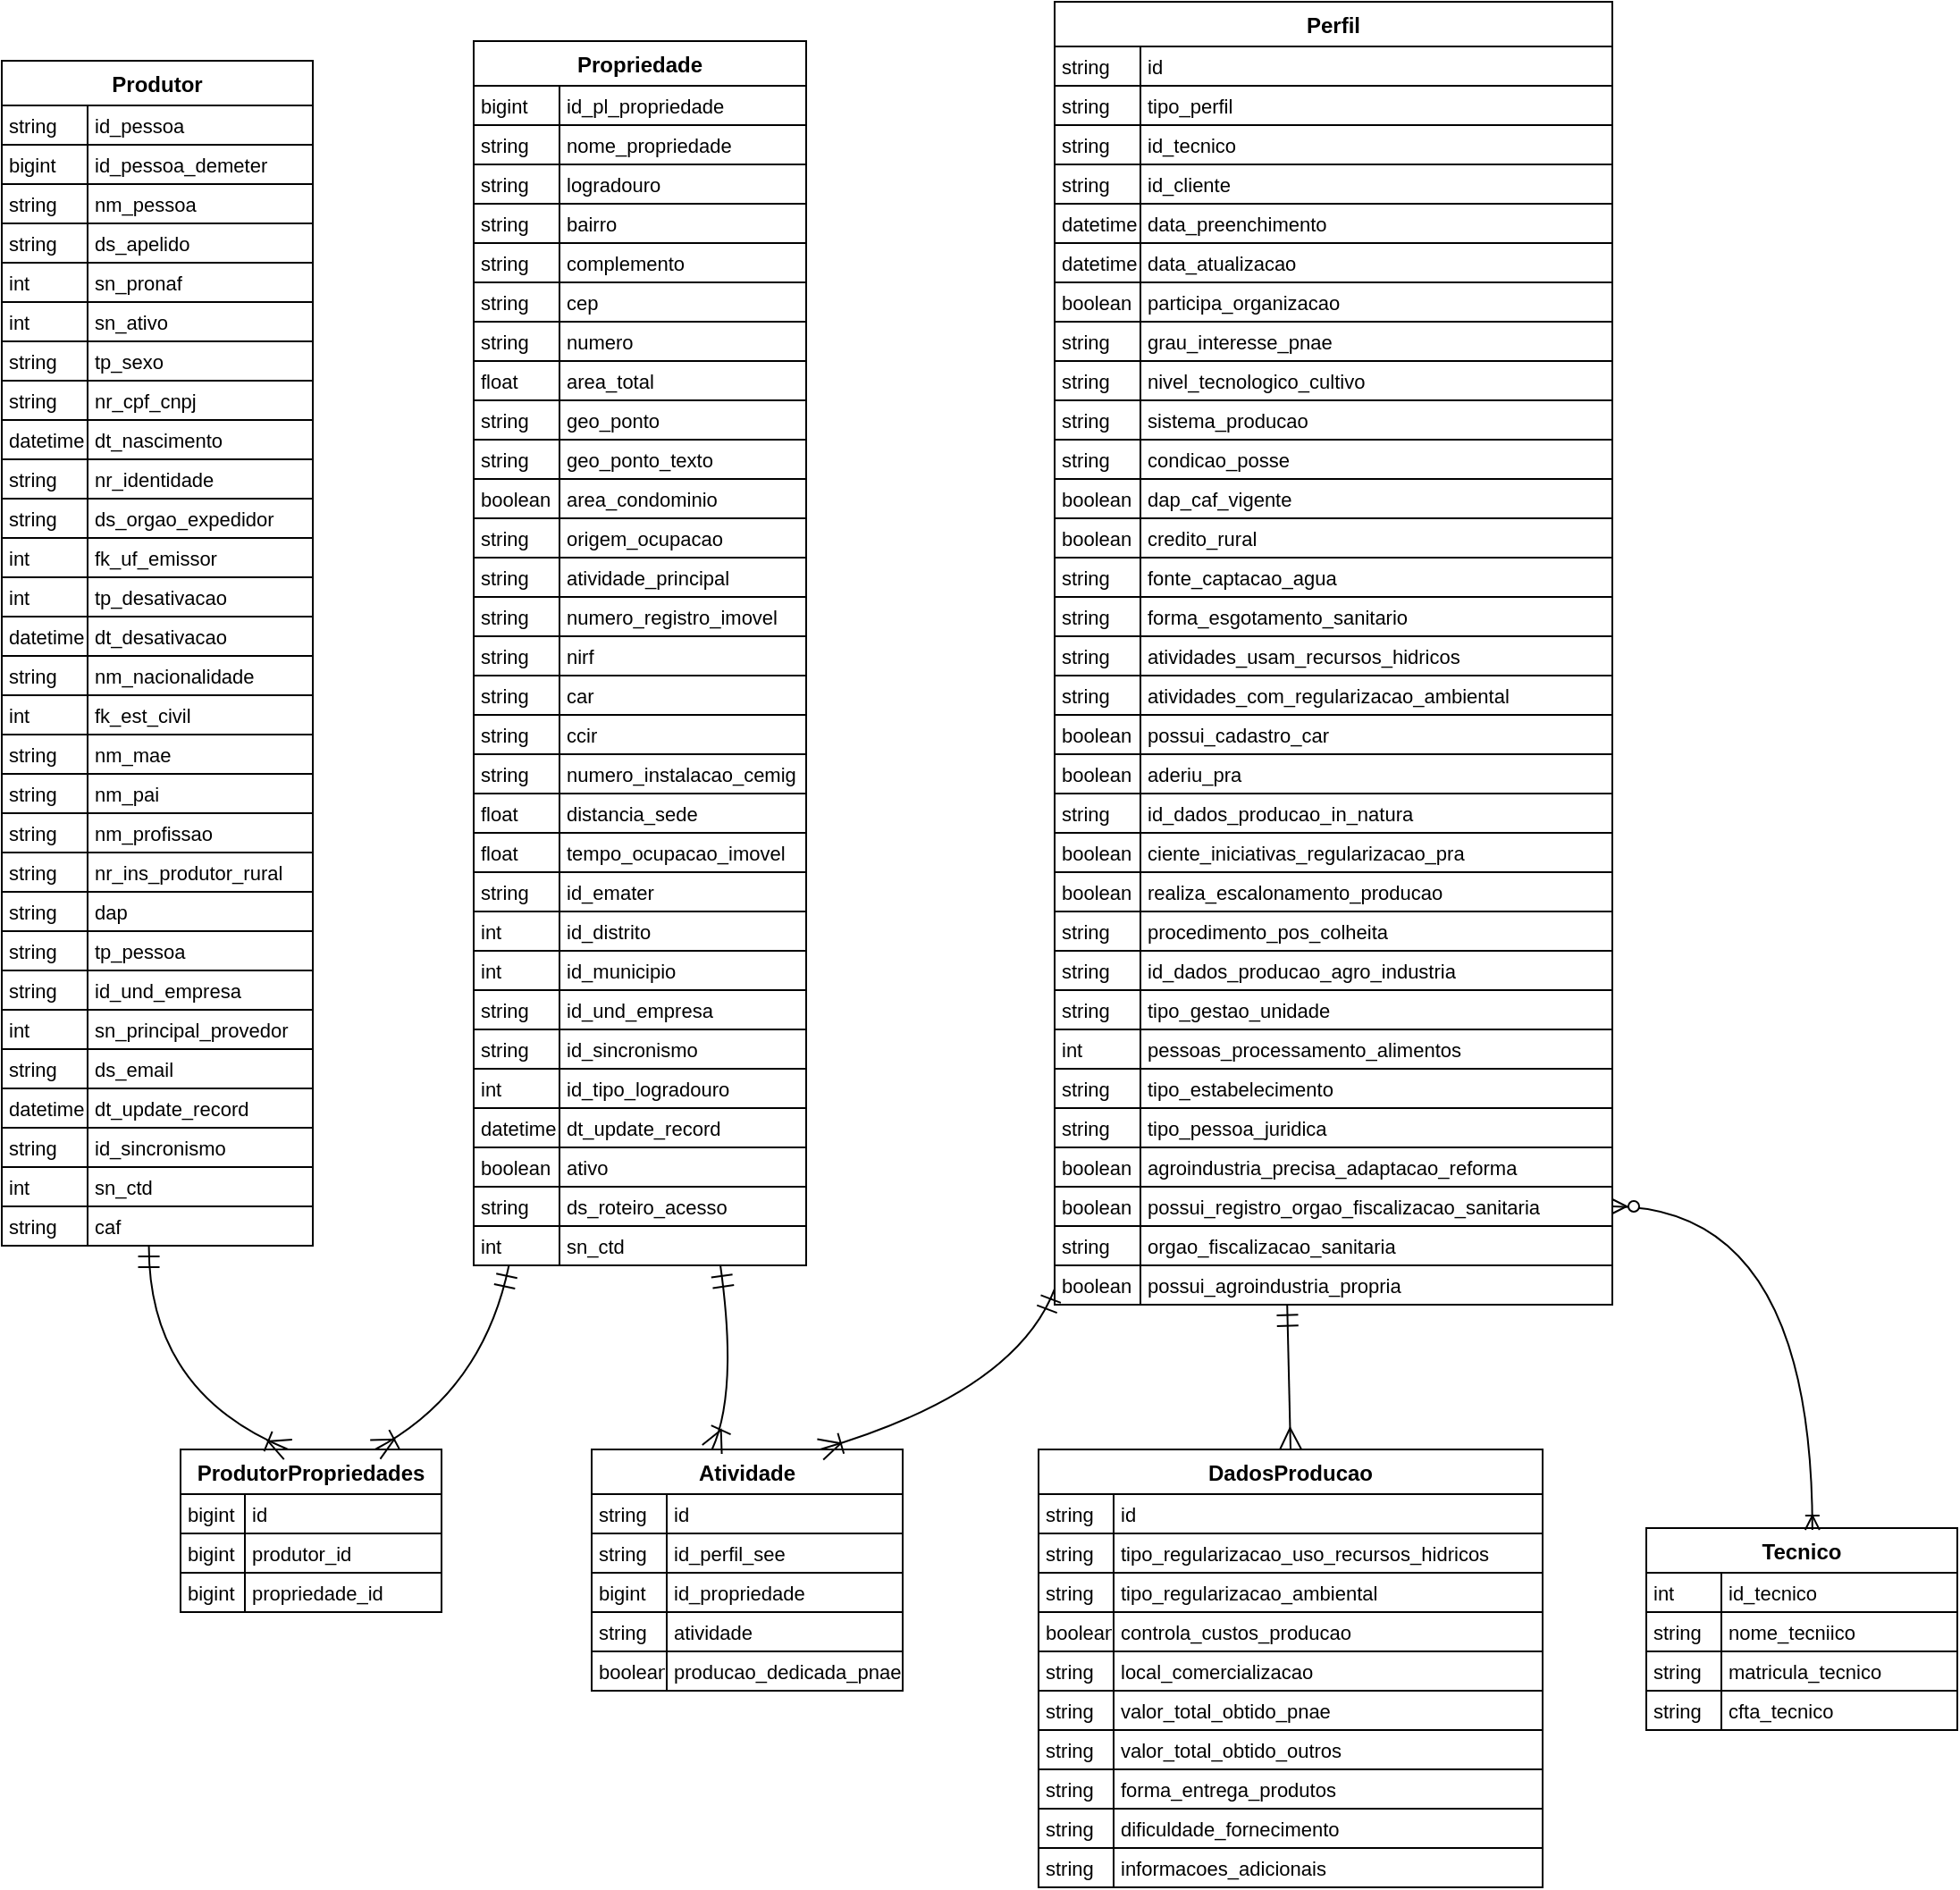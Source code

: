 <mxfile version="21.6.1" type="device">
  <diagram name="Page-1" id="lkXdocSlJOi6TLb3Y7wN">
    <mxGraphModel dx="978" dy="566" grid="1" gridSize="10" guides="1" tooltips="1" connect="1" arrows="1" fold="1" page="1" pageScale="1" pageWidth="1169" pageHeight="827" math="0" shadow="0">
      <root>
        <mxCell id="0" />
        <mxCell id="1" parent="0" />
        <mxCell id="vNeIINF5kTcQfUYiP6Qm-1" value="Produtor" style="shape=table;startSize=25;container=1;collapsible=0;childLayout=tableLayout;fixedRows=1;rowLines=1;fontStyle=1;align=center;resizeLast=1;" parent="1" vertex="1">
          <mxGeometry x="40" y="63" width="174" height="663" as="geometry" />
        </mxCell>
        <mxCell id="vNeIINF5kTcQfUYiP6Qm-2" style="shape=tableRow;horizontal=0;startSize=0;swimlaneHead=0;swimlaneBody=0;fillColor=none;collapsible=0;dropTarget=0;points=[[0,0.5],[1,0.5]];portConstraint=eastwest;top=0;left=0;right=0;bottom=0;" parent="vNeIINF5kTcQfUYiP6Qm-1" vertex="1">
          <mxGeometry y="25" width="174" height="22" as="geometry" />
        </mxCell>
        <mxCell id="vNeIINF5kTcQfUYiP6Qm-3" value="string" style="shape=partialRectangle;connectable=0;fillColor=none;top=0;left=0;bottom=0;right=0;align=left;spacingLeft=2;overflow=hidden;fontSize=11;" parent="vNeIINF5kTcQfUYiP6Qm-2" vertex="1">
          <mxGeometry width="48" height="22" as="geometry">
            <mxRectangle width="48" height="22" as="alternateBounds" />
          </mxGeometry>
        </mxCell>
        <mxCell id="vNeIINF5kTcQfUYiP6Qm-4" value="id_pessoa" style="shape=partialRectangle;connectable=0;fillColor=none;top=0;left=0;bottom=0;right=0;align=left;spacingLeft=2;overflow=hidden;fontSize=11;" parent="vNeIINF5kTcQfUYiP6Qm-2" vertex="1">
          <mxGeometry x="48" width="126" height="22" as="geometry">
            <mxRectangle width="126" height="22" as="alternateBounds" />
          </mxGeometry>
        </mxCell>
        <mxCell id="vNeIINF5kTcQfUYiP6Qm-5" style="shape=tableRow;horizontal=0;startSize=0;swimlaneHead=0;swimlaneBody=0;fillColor=none;collapsible=0;dropTarget=0;points=[[0,0.5],[1,0.5]];portConstraint=eastwest;top=0;left=0;right=0;bottom=0;" parent="vNeIINF5kTcQfUYiP6Qm-1" vertex="1">
          <mxGeometry y="47" width="174" height="22" as="geometry" />
        </mxCell>
        <mxCell id="vNeIINF5kTcQfUYiP6Qm-6" value="bigint" style="shape=partialRectangle;connectable=0;fillColor=none;top=0;left=0;bottom=0;right=0;align=left;spacingLeft=2;overflow=hidden;fontSize=11;" parent="vNeIINF5kTcQfUYiP6Qm-5" vertex="1">
          <mxGeometry width="48" height="22" as="geometry">
            <mxRectangle width="48" height="22" as="alternateBounds" />
          </mxGeometry>
        </mxCell>
        <mxCell id="vNeIINF5kTcQfUYiP6Qm-7" value="id_pessoa_demeter" style="shape=partialRectangle;connectable=0;fillColor=none;top=0;left=0;bottom=0;right=0;align=left;spacingLeft=2;overflow=hidden;fontSize=11;" parent="vNeIINF5kTcQfUYiP6Qm-5" vertex="1">
          <mxGeometry x="48" width="126" height="22" as="geometry">
            <mxRectangle width="126" height="22" as="alternateBounds" />
          </mxGeometry>
        </mxCell>
        <mxCell id="vNeIINF5kTcQfUYiP6Qm-8" style="shape=tableRow;horizontal=0;startSize=0;swimlaneHead=0;swimlaneBody=0;fillColor=none;collapsible=0;dropTarget=0;points=[[0,0.5],[1,0.5]];portConstraint=eastwest;top=0;left=0;right=0;bottom=0;" parent="vNeIINF5kTcQfUYiP6Qm-1" vertex="1">
          <mxGeometry y="69" width="174" height="22" as="geometry" />
        </mxCell>
        <mxCell id="vNeIINF5kTcQfUYiP6Qm-9" value="string" style="shape=partialRectangle;connectable=0;fillColor=none;top=0;left=0;bottom=0;right=0;align=left;spacingLeft=2;overflow=hidden;fontSize=11;" parent="vNeIINF5kTcQfUYiP6Qm-8" vertex="1">
          <mxGeometry width="48" height="22" as="geometry">
            <mxRectangle width="48" height="22" as="alternateBounds" />
          </mxGeometry>
        </mxCell>
        <mxCell id="vNeIINF5kTcQfUYiP6Qm-10" value="nm_pessoa" style="shape=partialRectangle;connectable=0;fillColor=none;top=0;left=0;bottom=0;right=0;align=left;spacingLeft=2;overflow=hidden;fontSize=11;" parent="vNeIINF5kTcQfUYiP6Qm-8" vertex="1">
          <mxGeometry x="48" width="126" height="22" as="geometry">
            <mxRectangle width="126" height="22" as="alternateBounds" />
          </mxGeometry>
        </mxCell>
        <mxCell id="vNeIINF5kTcQfUYiP6Qm-11" style="shape=tableRow;horizontal=0;startSize=0;swimlaneHead=0;swimlaneBody=0;fillColor=none;collapsible=0;dropTarget=0;points=[[0,0.5],[1,0.5]];portConstraint=eastwest;top=0;left=0;right=0;bottom=0;" parent="vNeIINF5kTcQfUYiP6Qm-1" vertex="1">
          <mxGeometry y="91" width="174" height="22" as="geometry" />
        </mxCell>
        <mxCell id="vNeIINF5kTcQfUYiP6Qm-12" value="string" style="shape=partialRectangle;connectable=0;fillColor=none;top=0;left=0;bottom=0;right=0;align=left;spacingLeft=2;overflow=hidden;fontSize=11;" parent="vNeIINF5kTcQfUYiP6Qm-11" vertex="1">
          <mxGeometry width="48" height="22" as="geometry">
            <mxRectangle width="48" height="22" as="alternateBounds" />
          </mxGeometry>
        </mxCell>
        <mxCell id="vNeIINF5kTcQfUYiP6Qm-13" value="ds_apelido" style="shape=partialRectangle;connectable=0;fillColor=none;top=0;left=0;bottom=0;right=0;align=left;spacingLeft=2;overflow=hidden;fontSize=11;" parent="vNeIINF5kTcQfUYiP6Qm-11" vertex="1">
          <mxGeometry x="48" width="126" height="22" as="geometry">
            <mxRectangle width="126" height="22" as="alternateBounds" />
          </mxGeometry>
        </mxCell>
        <mxCell id="vNeIINF5kTcQfUYiP6Qm-14" style="shape=tableRow;horizontal=0;startSize=0;swimlaneHead=0;swimlaneBody=0;fillColor=none;collapsible=0;dropTarget=0;points=[[0,0.5],[1,0.5]];portConstraint=eastwest;top=0;left=0;right=0;bottom=0;" parent="vNeIINF5kTcQfUYiP6Qm-1" vertex="1">
          <mxGeometry y="113" width="174" height="22" as="geometry" />
        </mxCell>
        <mxCell id="vNeIINF5kTcQfUYiP6Qm-15" value="int" style="shape=partialRectangle;connectable=0;fillColor=none;top=0;left=0;bottom=0;right=0;align=left;spacingLeft=2;overflow=hidden;fontSize=11;" parent="vNeIINF5kTcQfUYiP6Qm-14" vertex="1">
          <mxGeometry width="48" height="22" as="geometry">
            <mxRectangle width="48" height="22" as="alternateBounds" />
          </mxGeometry>
        </mxCell>
        <mxCell id="vNeIINF5kTcQfUYiP6Qm-16" value="sn_pronaf" style="shape=partialRectangle;connectable=0;fillColor=none;top=0;left=0;bottom=0;right=0;align=left;spacingLeft=2;overflow=hidden;fontSize=11;" parent="vNeIINF5kTcQfUYiP6Qm-14" vertex="1">
          <mxGeometry x="48" width="126" height="22" as="geometry">
            <mxRectangle width="126" height="22" as="alternateBounds" />
          </mxGeometry>
        </mxCell>
        <mxCell id="vNeIINF5kTcQfUYiP6Qm-17" style="shape=tableRow;horizontal=0;startSize=0;swimlaneHead=0;swimlaneBody=0;fillColor=none;collapsible=0;dropTarget=0;points=[[0,0.5],[1,0.5]];portConstraint=eastwest;top=0;left=0;right=0;bottom=0;" parent="vNeIINF5kTcQfUYiP6Qm-1" vertex="1">
          <mxGeometry y="135" width="174" height="22" as="geometry" />
        </mxCell>
        <mxCell id="vNeIINF5kTcQfUYiP6Qm-18" value="int" style="shape=partialRectangle;connectable=0;fillColor=none;top=0;left=0;bottom=0;right=0;align=left;spacingLeft=2;overflow=hidden;fontSize=11;" parent="vNeIINF5kTcQfUYiP6Qm-17" vertex="1">
          <mxGeometry width="48" height="22" as="geometry">
            <mxRectangle width="48" height="22" as="alternateBounds" />
          </mxGeometry>
        </mxCell>
        <mxCell id="vNeIINF5kTcQfUYiP6Qm-19" value="sn_ativo" style="shape=partialRectangle;connectable=0;fillColor=none;top=0;left=0;bottom=0;right=0;align=left;spacingLeft=2;overflow=hidden;fontSize=11;" parent="vNeIINF5kTcQfUYiP6Qm-17" vertex="1">
          <mxGeometry x="48" width="126" height="22" as="geometry">
            <mxRectangle width="126" height="22" as="alternateBounds" />
          </mxGeometry>
        </mxCell>
        <mxCell id="vNeIINF5kTcQfUYiP6Qm-20" style="shape=tableRow;horizontal=0;startSize=0;swimlaneHead=0;swimlaneBody=0;fillColor=none;collapsible=0;dropTarget=0;points=[[0,0.5],[1,0.5]];portConstraint=eastwest;top=0;left=0;right=0;bottom=0;" parent="vNeIINF5kTcQfUYiP6Qm-1" vertex="1">
          <mxGeometry y="157" width="174" height="22" as="geometry" />
        </mxCell>
        <mxCell id="vNeIINF5kTcQfUYiP6Qm-21" value="string" style="shape=partialRectangle;connectable=0;fillColor=none;top=0;left=0;bottom=0;right=0;align=left;spacingLeft=2;overflow=hidden;fontSize=11;" parent="vNeIINF5kTcQfUYiP6Qm-20" vertex="1">
          <mxGeometry width="48" height="22" as="geometry">
            <mxRectangle width="48" height="22" as="alternateBounds" />
          </mxGeometry>
        </mxCell>
        <mxCell id="vNeIINF5kTcQfUYiP6Qm-22" value="tp_sexo" style="shape=partialRectangle;connectable=0;fillColor=none;top=0;left=0;bottom=0;right=0;align=left;spacingLeft=2;overflow=hidden;fontSize=11;" parent="vNeIINF5kTcQfUYiP6Qm-20" vertex="1">
          <mxGeometry x="48" width="126" height="22" as="geometry">
            <mxRectangle width="126" height="22" as="alternateBounds" />
          </mxGeometry>
        </mxCell>
        <mxCell id="vNeIINF5kTcQfUYiP6Qm-23" style="shape=tableRow;horizontal=0;startSize=0;swimlaneHead=0;swimlaneBody=0;fillColor=none;collapsible=0;dropTarget=0;points=[[0,0.5],[1,0.5]];portConstraint=eastwest;top=0;left=0;right=0;bottom=0;" parent="vNeIINF5kTcQfUYiP6Qm-1" vertex="1">
          <mxGeometry y="179" width="174" height="22" as="geometry" />
        </mxCell>
        <mxCell id="vNeIINF5kTcQfUYiP6Qm-24" value="string" style="shape=partialRectangle;connectable=0;fillColor=none;top=0;left=0;bottom=0;right=0;align=left;spacingLeft=2;overflow=hidden;fontSize=11;" parent="vNeIINF5kTcQfUYiP6Qm-23" vertex="1">
          <mxGeometry width="48" height="22" as="geometry">
            <mxRectangle width="48" height="22" as="alternateBounds" />
          </mxGeometry>
        </mxCell>
        <mxCell id="vNeIINF5kTcQfUYiP6Qm-25" value="nr_cpf_cnpj" style="shape=partialRectangle;connectable=0;fillColor=none;top=0;left=0;bottom=0;right=0;align=left;spacingLeft=2;overflow=hidden;fontSize=11;" parent="vNeIINF5kTcQfUYiP6Qm-23" vertex="1">
          <mxGeometry x="48" width="126" height="22" as="geometry">
            <mxRectangle width="126" height="22" as="alternateBounds" />
          </mxGeometry>
        </mxCell>
        <mxCell id="vNeIINF5kTcQfUYiP6Qm-26" style="shape=tableRow;horizontal=0;startSize=0;swimlaneHead=0;swimlaneBody=0;fillColor=none;collapsible=0;dropTarget=0;points=[[0,0.5],[1,0.5]];portConstraint=eastwest;top=0;left=0;right=0;bottom=0;" parent="vNeIINF5kTcQfUYiP6Qm-1" vertex="1">
          <mxGeometry y="201" width="174" height="22" as="geometry" />
        </mxCell>
        <mxCell id="vNeIINF5kTcQfUYiP6Qm-27" value="datetime" style="shape=partialRectangle;connectable=0;fillColor=none;top=0;left=0;bottom=0;right=0;align=left;spacingLeft=2;overflow=hidden;fontSize=11;" parent="vNeIINF5kTcQfUYiP6Qm-26" vertex="1">
          <mxGeometry width="48" height="22" as="geometry">
            <mxRectangle width="48" height="22" as="alternateBounds" />
          </mxGeometry>
        </mxCell>
        <mxCell id="vNeIINF5kTcQfUYiP6Qm-28" value="dt_nascimento" style="shape=partialRectangle;connectable=0;fillColor=none;top=0;left=0;bottom=0;right=0;align=left;spacingLeft=2;overflow=hidden;fontSize=11;" parent="vNeIINF5kTcQfUYiP6Qm-26" vertex="1">
          <mxGeometry x="48" width="126" height="22" as="geometry">
            <mxRectangle width="126" height="22" as="alternateBounds" />
          </mxGeometry>
        </mxCell>
        <mxCell id="vNeIINF5kTcQfUYiP6Qm-29" style="shape=tableRow;horizontal=0;startSize=0;swimlaneHead=0;swimlaneBody=0;fillColor=none;collapsible=0;dropTarget=0;points=[[0,0.5],[1,0.5]];portConstraint=eastwest;top=0;left=0;right=0;bottom=0;" parent="vNeIINF5kTcQfUYiP6Qm-1" vertex="1">
          <mxGeometry y="223" width="174" height="22" as="geometry" />
        </mxCell>
        <mxCell id="vNeIINF5kTcQfUYiP6Qm-30" value="string" style="shape=partialRectangle;connectable=0;fillColor=none;top=0;left=0;bottom=0;right=0;align=left;spacingLeft=2;overflow=hidden;fontSize=11;" parent="vNeIINF5kTcQfUYiP6Qm-29" vertex="1">
          <mxGeometry width="48" height="22" as="geometry">
            <mxRectangle width="48" height="22" as="alternateBounds" />
          </mxGeometry>
        </mxCell>
        <mxCell id="vNeIINF5kTcQfUYiP6Qm-31" value="nr_identidade" style="shape=partialRectangle;connectable=0;fillColor=none;top=0;left=0;bottom=0;right=0;align=left;spacingLeft=2;overflow=hidden;fontSize=11;" parent="vNeIINF5kTcQfUYiP6Qm-29" vertex="1">
          <mxGeometry x="48" width="126" height="22" as="geometry">
            <mxRectangle width="126" height="22" as="alternateBounds" />
          </mxGeometry>
        </mxCell>
        <mxCell id="vNeIINF5kTcQfUYiP6Qm-32" style="shape=tableRow;horizontal=0;startSize=0;swimlaneHead=0;swimlaneBody=0;fillColor=none;collapsible=0;dropTarget=0;points=[[0,0.5],[1,0.5]];portConstraint=eastwest;top=0;left=0;right=0;bottom=0;" parent="vNeIINF5kTcQfUYiP6Qm-1" vertex="1">
          <mxGeometry y="245" width="174" height="22" as="geometry" />
        </mxCell>
        <mxCell id="vNeIINF5kTcQfUYiP6Qm-33" value="string" style="shape=partialRectangle;connectable=0;fillColor=none;top=0;left=0;bottom=0;right=0;align=left;spacingLeft=2;overflow=hidden;fontSize=11;" parent="vNeIINF5kTcQfUYiP6Qm-32" vertex="1">
          <mxGeometry width="48" height="22" as="geometry">
            <mxRectangle width="48" height="22" as="alternateBounds" />
          </mxGeometry>
        </mxCell>
        <mxCell id="vNeIINF5kTcQfUYiP6Qm-34" value="ds_orgao_expedidor" style="shape=partialRectangle;connectable=0;fillColor=none;top=0;left=0;bottom=0;right=0;align=left;spacingLeft=2;overflow=hidden;fontSize=11;" parent="vNeIINF5kTcQfUYiP6Qm-32" vertex="1">
          <mxGeometry x="48" width="126" height="22" as="geometry">
            <mxRectangle width="126" height="22" as="alternateBounds" />
          </mxGeometry>
        </mxCell>
        <mxCell id="vNeIINF5kTcQfUYiP6Qm-35" style="shape=tableRow;horizontal=0;startSize=0;swimlaneHead=0;swimlaneBody=0;fillColor=none;collapsible=0;dropTarget=0;points=[[0,0.5],[1,0.5]];portConstraint=eastwest;top=0;left=0;right=0;bottom=0;" parent="vNeIINF5kTcQfUYiP6Qm-1" vertex="1">
          <mxGeometry y="267" width="174" height="22" as="geometry" />
        </mxCell>
        <mxCell id="vNeIINF5kTcQfUYiP6Qm-36" value="int" style="shape=partialRectangle;connectable=0;fillColor=none;top=0;left=0;bottom=0;right=0;align=left;spacingLeft=2;overflow=hidden;fontSize=11;" parent="vNeIINF5kTcQfUYiP6Qm-35" vertex="1">
          <mxGeometry width="48" height="22" as="geometry">
            <mxRectangle width="48" height="22" as="alternateBounds" />
          </mxGeometry>
        </mxCell>
        <mxCell id="vNeIINF5kTcQfUYiP6Qm-37" value="fk_uf_emissor" style="shape=partialRectangle;connectable=0;fillColor=none;top=0;left=0;bottom=0;right=0;align=left;spacingLeft=2;overflow=hidden;fontSize=11;" parent="vNeIINF5kTcQfUYiP6Qm-35" vertex="1">
          <mxGeometry x="48" width="126" height="22" as="geometry">
            <mxRectangle width="126" height="22" as="alternateBounds" />
          </mxGeometry>
        </mxCell>
        <mxCell id="vNeIINF5kTcQfUYiP6Qm-38" style="shape=tableRow;horizontal=0;startSize=0;swimlaneHead=0;swimlaneBody=0;fillColor=none;collapsible=0;dropTarget=0;points=[[0,0.5],[1,0.5]];portConstraint=eastwest;top=0;left=0;right=0;bottom=0;" parent="vNeIINF5kTcQfUYiP6Qm-1" vertex="1">
          <mxGeometry y="289" width="174" height="22" as="geometry" />
        </mxCell>
        <mxCell id="vNeIINF5kTcQfUYiP6Qm-39" value="int" style="shape=partialRectangle;connectable=0;fillColor=none;top=0;left=0;bottom=0;right=0;align=left;spacingLeft=2;overflow=hidden;fontSize=11;" parent="vNeIINF5kTcQfUYiP6Qm-38" vertex="1">
          <mxGeometry width="48" height="22" as="geometry">
            <mxRectangle width="48" height="22" as="alternateBounds" />
          </mxGeometry>
        </mxCell>
        <mxCell id="vNeIINF5kTcQfUYiP6Qm-40" value="tp_desativacao" style="shape=partialRectangle;connectable=0;fillColor=none;top=0;left=0;bottom=0;right=0;align=left;spacingLeft=2;overflow=hidden;fontSize=11;" parent="vNeIINF5kTcQfUYiP6Qm-38" vertex="1">
          <mxGeometry x="48" width="126" height="22" as="geometry">
            <mxRectangle width="126" height="22" as="alternateBounds" />
          </mxGeometry>
        </mxCell>
        <mxCell id="vNeIINF5kTcQfUYiP6Qm-41" style="shape=tableRow;horizontal=0;startSize=0;swimlaneHead=0;swimlaneBody=0;fillColor=none;collapsible=0;dropTarget=0;points=[[0,0.5],[1,0.5]];portConstraint=eastwest;top=0;left=0;right=0;bottom=0;" parent="vNeIINF5kTcQfUYiP6Qm-1" vertex="1">
          <mxGeometry y="311" width="174" height="22" as="geometry" />
        </mxCell>
        <mxCell id="vNeIINF5kTcQfUYiP6Qm-42" value="datetime" style="shape=partialRectangle;connectable=0;fillColor=none;top=0;left=0;bottom=0;right=0;align=left;spacingLeft=2;overflow=hidden;fontSize=11;" parent="vNeIINF5kTcQfUYiP6Qm-41" vertex="1">
          <mxGeometry width="48" height="22" as="geometry">
            <mxRectangle width="48" height="22" as="alternateBounds" />
          </mxGeometry>
        </mxCell>
        <mxCell id="vNeIINF5kTcQfUYiP6Qm-43" value="dt_desativacao" style="shape=partialRectangle;connectable=0;fillColor=none;top=0;left=0;bottom=0;right=0;align=left;spacingLeft=2;overflow=hidden;fontSize=11;" parent="vNeIINF5kTcQfUYiP6Qm-41" vertex="1">
          <mxGeometry x="48" width="126" height="22" as="geometry">
            <mxRectangle width="126" height="22" as="alternateBounds" />
          </mxGeometry>
        </mxCell>
        <mxCell id="vNeIINF5kTcQfUYiP6Qm-44" style="shape=tableRow;horizontal=0;startSize=0;swimlaneHead=0;swimlaneBody=0;fillColor=none;collapsible=0;dropTarget=0;points=[[0,0.5],[1,0.5]];portConstraint=eastwest;top=0;left=0;right=0;bottom=0;" parent="vNeIINF5kTcQfUYiP6Qm-1" vertex="1">
          <mxGeometry y="333" width="174" height="22" as="geometry" />
        </mxCell>
        <mxCell id="vNeIINF5kTcQfUYiP6Qm-45" value="string" style="shape=partialRectangle;connectable=0;fillColor=none;top=0;left=0;bottom=0;right=0;align=left;spacingLeft=2;overflow=hidden;fontSize=11;" parent="vNeIINF5kTcQfUYiP6Qm-44" vertex="1">
          <mxGeometry width="48" height="22" as="geometry">
            <mxRectangle width="48" height="22" as="alternateBounds" />
          </mxGeometry>
        </mxCell>
        <mxCell id="vNeIINF5kTcQfUYiP6Qm-46" value="nm_nacionalidade" style="shape=partialRectangle;connectable=0;fillColor=none;top=0;left=0;bottom=0;right=0;align=left;spacingLeft=2;overflow=hidden;fontSize=11;" parent="vNeIINF5kTcQfUYiP6Qm-44" vertex="1">
          <mxGeometry x="48" width="126" height="22" as="geometry">
            <mxRectangle width="126" height="22" as="alternateBounds" />
          </mxGeometry>
        </mxCell>
        <mxCell id="vNeIINF5kTcQfUYiP6Qm-47" style="shape=tableRow;horizontal=0;startSize=0;swimlaneHead=0;swimlaneBody=0;fillColor=none;collapsible=0;dropTarget=0;points=[[0,0.5],[1,0.5]];portConstraint=eastwest;top=0;left=0;right=0;bottom=0;" parent="vNeIINF5kTcQfUYiP6Qm-1" vertex="1">
          <mxGeometry y="355" width="174" height="22" as="geometry" />
        </mxCell>
        <mxCell id="vNeIINF5kTcQfUYiP6Qm-48" value="int" style="shape=partialRectangle;connectable=0;fillColor=none;top=0;left=0;bottom=0;right=0;align=left;spacingLeft=2;overflow=hidden;fontSize=11;" parent="vNeIINF5kTcQfUYiP6Qm-47" vertex="1">
          <mxGeometry width="48" height="22" as="geometry">
            <mxRectangle width="48" height="22" as="alternateBounds" />
          </mxGeometry>
        </mxCell>
        <mxCell id="vNeIINF5kTcQfUYiP6Qm-49" value="fk_est_civil" style="shape=partialRectangle;connectable=0;fillColor=none;top=0;left=0;bottom=0;right=0;align=left;spacingLeft=2;overflow=hidden;fontSize=11;" parent="vNeIINF5kTcQfUYiP6Qm-47" vertex="1">
          <mxGeometry x="48" width="126" height="22" as="geometry">
            <mxRectangle width="126" height="22" as="alternateBounds" />
          </mxGeometry>
        </mxCell>
        <mxCell id="vNeIINF5kTcQfUYiP6Qm-50" style="shape=tableRow;horizontal=0;startSize=0;swimlaneHead=0;swimlaneBody=0;fillColor=none;collapsible=0;dropTarget=0;points=[[0,0.5],[1,0.5]];portConstraint=eastwest;top=0;left=0;right=0;bottom=0;" parent="vNeIINF5kTcQfUYiP6Qm-1" vertex="1">
          <mxGeometry y="377" width="174" height="22" as="geometry" />
        </mxCell>
        <mxCell id="vNeIINF5kTcQfUYiP6Qm-51" value="string" style="shape=partialRectangle;connectable=0;fillColor=none;top=0;left=0;bottom=0;right=0;align=left;spacingLeft=2;overflow=hidden;fontSize=11;" parent="vNeIINF5kTcQfUYiP6Qm-50" vertex="1">
          <mxGeometry width="48" height="22" as="geometry">
            <mxRectangle width="48" height="22" as="alternateBounds" />
          </mxGeometry>
        </mxCell>
        <mxCell id="vNeIINF5kTcQfUYiP6Qm-52" value="nm_mae" style="shape=partialRectangle;connectable=0;fillColor=none;top=0;left=0;bottom=0;right=0;align=left;spacingLeft=2;overflow=hidden;fontSize=11;" parent="vNeIINF5kTcQfUYiP6Qm-50" vertex="1">
          <mxGeometry x="48" width="126" height="22" as="geometry">
            <mxRectangle width="126" height="22" as="alternateBounds" />
          </mxGeometry>
        </mxCell>
        <mxCell id="vNeIINF5kTcQfUYiP6Qm-53" style="shape=tableRow;horizontal=0;startSize=0;swimlaneHead=0;swimlaneBody=0;fillColor=none;collapsible=0;dropTarget=0;points=[[0,0.5],[1,0.5]];portConstraint=eastwest;top=0;left=0;right=0;bottom=0;" parent="vNeIINF5kTcQfUYiP6Qm-1" vertex="1">
          <mxGeometry y="399" width="174" height="22" as="geometry" />
        </mxCell>
        <mxCell id="vNeIINF5kTcQfUYiP6Qm-54" value="string" style="shape=partialRectangle;connectable=0;fillColor=none;top=0;left=0;bottom=0;right=0;align=left;spacingLeft=2;overflow=hidden;fontSize=11;" parent="vNeIINF5kTcQfUYiP6Qm-53" vertex="1">
          <mxGeometry width="48" height="22" as="geometry">
            <mxRectangle width="48" height="22" as="alternateBounds" />
          </mxGeometry>
        </mxCell>
        <mxCell id="vNeIINF5kTcQfUYiP6Qm-55" value="nm_pai" style="shape=partialRectangle;connectable=0;fillColor=none;top=0;left=0;bottom=0;right=0;align=left;spacingLeft=2;overflow=hidden;fontSize=11;" parent="vNeIINF5kTcQfUYiP6Qm-53" vertex="1">
          <mxGeometry x="48" width="126" height="22" as="geometry">
            <mxRectangle width="126" height="22" as="alternateBounds" />
          </mxGeometry>
        </mxCell>
        <mxCell id="vNeIINF5kTcQfUYiP6Qm-56" style="shape=tableRow;horizontal=0;startSize=0;swimlaneHead=0;swimlaneBody=0;fillColor=none;collapsible=0;dropTarget=0;points=[[0,0.5],[1,0.5]];portConstraint=eastwest;top=0;left=0;right=0;bottom=0;" parent="vNeIINF5kTcQfUYiP6Qm-1" vertex="1">
          <mxGeometry y="421" width="174" height="22" as="geometry" />
        </mxCell>
        <mxCell id="vNeIINF5kTcQfUYiP6Qm-57" value="string" style="shape=partialRectangle;connectable=0;fillColor=none;top=0;left=0;bottom=0;right=0;align=left;spacingLeft=2;overflow=hidden;fontSize=11;" parent="vNeIINF5kTcQfUYiP6Qm-56" vertex="1">
          <mxGeometry width="48" height="22" as="geometry">
            <mxRectangle width="48" height="22" as="alternateBounds" />
          </mxGeometry>
        </mxCell>
        <mxCell id="vNeIINF5kTcQfUYiP6Qm-58" value="nm_profissao" style="shape=partialRectangle;connectable=0;fillColor=none;top=0;left=0;bottom=0;right=0;align=left;spacingLeft=2;overflow=hidden;fontSize=11;" parent="vNeIINF5kTcQfUYiP6Qm-56" vertex="1">
          <mxGeometry x="48" width="126" height="22" as="geometry">
            <mxRectangle width="126" height="22" as="alternateBounds" />
          </mxGeometry>
        </mxCell>
        <mxCell id="vNeIINF5kTcQfUYiP6Qm-59" style="shape=tableRow;horizontal=0;startSize=0;swimlaneHead=0;swimlaneBody=0;fillColor=none;collapsible=0;dropTarget=0;points=[[0,0.5],[1,0.5]];portConstraint=eastwest;top=0;left=0;right=0;bottom=0;" parent="vNeIINF5kTcQfUYiP6Qm-1" vertex="1">
          <mxGeometry y="443" width="174" height="22" as="geometry" />
        </mxCell>
        <mxCell id="vNeIINF5kTcQfUYiP6Qm-60" value="string" style="shape=partialRectangle;connectable=0;fillColor=none;top=0;left=0;bottom=0;right=0;align=left;spacingLeft=2;overflow=hidden;fontSize=11;" parent="vNeIINF5kTcQfUYiP6Qm-59" vertex="1">
          <mxGeometry width="48" height="22" as="geometry">
            <mxRectangle width="48" height="22" as="alternateBounds" />
          </mxGeometry>
        </mxCell>
        <mxCell id="vNeIINF5kTcQfUYiP6Qm-61" value="nr_ins_produtor_rural" style="shape=partialRectangle;connectable=0;fillColor=none;top=0;left=0;bottom=0;right=0;align=left;spacingLeft=2;overflow=hidden;fontSize=11;" parent="vNeIINF5kTcQfUYiP6Qm-59" vertex="1">
          <mxGeometry x="48" width="126" height="22" as="geometry">
            <mxRectangle width="126" height="22" as="alternateBounds" />
          </mxGeometry>
        </mxCell>
        <mxCell id="vNeIINF5kTcQfUYiP6Qm-62" style="shape=tableRow;horizontal=0;startSize=0;swimlaneHead=0;swimlaneBody=0;fillColor=none;collapsible=0;dropTarget=0;points=[[0,0.5],[1,0.5]];portConstraint=eastwest;top=0;left=0;right=0;bottom=0;" parent="vNeIINF5kTcQfUYiP6Qm-1" vertex="1">
          <mxGeometry y="465" width="174" height="22" as="geometry" />
        </mxCell>
        <mxCell id="vNeIINF5kTcQfUYiP6Qm-63" value="string" style="shape=partialRectangle;connectable=0;fillColor=none;top=0;left=0;bottom=0;right=0;align=left;spacingLeft=2;overflow=hidden;fontSize=11;" parent="vNeIINF5kTcQfUYiP6Qm-62" vertex="1">
          <mxGeometry width="48" height="22" as="geometry">
            <mxRectangle width="48" height="22" as="alternateBounds" />
          </mxGeometry>
        </mxCell>
        <mxCell id="vNeIINF5kTcQfUYiP6Qm-64" value="dap" style="shape=partialRectangle;connectable=0;fillColor=none;top=0;left=0;bottom=0;right=0;align=left;spacingLeft=2;overflow=hidden;fontSize=11;" parent="vNeIINF5kTcQfUYiP6Qm-62" vertex="1">
          <mxGeometry x="48" width="126" height="22" as="geometry">
            <mxRectangle width="126" height="22" as="alternateBounds" />
          </mxGeometry>
        </mxCell>
        <mxCell id="vNeIINF5kTcQfUYiP6Qm-65" style="shape=tableRow;horizontal=0;startSize=0;swimlaneHead=0;swimlaneBody=0;fillColor=none;collapsible=0;dropTarget=0;points=[[0,0.5],[1,0.5]];portConstraint=eastwest;top=0;left=0;right=0;bottom=0;" parent="vNeIINF5kTcQfUYiP6Qm-1" vertex="1">
          <mxGeometry y="487" width="174" height="22" as="geometry" />
        </mxCell>
        <mxCell id="vNeIINF5kTcQfUYiP6Qm-66" value="string" style="shape=partialRectangle;connectable=0;fillColor=none;top=0;left=0;bottom=0;right=0;align=left;spacingLeft=2;overflow=hidden;fontSize=11;" parent="vNeIINF5kTcQfUYiP6Qm-65" vertex="1">
          <mxGeometry width="48" height="22" as="geometry">
            <mxRectangle width="48" height="22" as="alternateBounds" />
          </mxGeometry>
        </mxCell>
        <mxCell id="vNeIINF5kTcQfUYiP6Qm-67" value="tp_pessoa" style="shape=partialRectangle;connectable=0;fillColor=none;top=0;left=0;bottom=0;right=0;align=left;spacingLeft=2;overflow=hidden;fontSize=11;" parent="vNeIINF5kTcQfUYiP6Qm-65" vertex="1">
          <mxGeometry x="48" width="126" height="22" as="geometry">
            <mxRectangle width="126" height="22" as="alternateBounds" />
          </mxGeometry>
        </mxCell>
        <mxCell id="vNeIINF5kTcQfUYiP6Qm-68" style="shape=tableRow;horizontal=0;startSize=0;swimlaneHead=0;swimlaneBody=0;fillColor=none;collapsible=0;dropTarget=0;points=[[0,0.5],[1,0.5]];portConstraint=eastwest;top=0;left=0;right=0;bottom=0;" parent="vNeIINF5kTcQfUYiP6Qm-1" vertex="1">
          <mxGeometry y="509" width="174" height="22" as="geometry" />
        </mxCell>
        <mxCell id="vNeIINF5kTcQfUYiP6Qm-69" value="string" style="shape=partialRectangle;connectable=0;fillColor=none;top=0;left=0;bottom=0;right=0;align=left;spacingLeft=2;overflow=hidden;fontSize=11;" parent="vNeIINF5kTcQfUYiP6Qm-68" vertex="1">
          <mxGeometry width="48" height="22" as="geometry">
            <mxRectangle width="48" height="22" as="alternateBounds" />
          </mxGeometry>
        </mxCell>
        <mxCell id="vNeIINF5kTcQfUYiP6Qm-70" value="id_und_empresa" style="shape=partialRectangle;connectable=0;fillColor=none;top=0;left=0;bottom=0;right=0;align=left;spacingLeft=2;overflow=hidden;fontSize=11;" parent="vNeIINF5kTcQfUYiP6Qm-68" vertex="1">
          <mxGeometry x="48" width="126" height="22" as="geometry">
            <mxRectangle width="126" height="22" as="alternateBounds" />
          </mxGeometry>
        </mxCell>
        <mxCell id="vNeIINF5kTcQfUYiP6Qm-71" style="shape=tableRow;horizontal=0;startSize=0;swimlaneHead=0;swimlaneBody=0;fillColor=none;collapsible=0;dropTarget=0;points=[[0,0.5],[1,0.5]];portConstraint=eastwest;top=0;left=0;right=0;bottom=0;" parent="vNeIINF5kTcQfUYiP6Qm-1" vertex="1">
          <mxGeometry y="531" width="174" height="22" as="geometry" />
        </mxCell>
        <mxCell id="vNeIINF5kTcQfUYiP6Qm-72" value="int" style="shape=partialRectangle;connectable=0;fillColor=none;top=0;left=0;bottom=0;right=0;align=left;spacingLeft=2;overflow=hidden;fontSize=11;" parent="vNeIINF5kTcQfUYiP6Qm-71" vertex="1">
          <mxGeometry width="48" height="22" as="geometry">
            <mxRectangle width="48" height="22" as="alternateBounds" />
          </mxGeometry>
        </mxCell>
        <mxCell id="vNeIINF5kTcQfUYiP6Qm-73" value="sn_principal_provedor" style="shape=partialRectangle;connectable=0;fillColor=none;top=0;left=0;bottom=0;right=0;align=left;spacingLeft=2;overflow=hidden;fontSize=11;" parent="vNeIINF5kTcQfUYiP6Qm-71" vertex="1">
          <mxGeometry x="48" width="126" height="22" as="geometry">
            <mxRectangle width="126" height="22" as="alternateBounds" />
          </mxGeometry>
        </mxCell>
        <mxCell id="vNeIINF5kTcQfUYiP6Qm-74" style="shape=tableRow;horizontal=0;startSize=0;swimlaneHead=0;swimlaneBody=0;fillColor=none;collapsible=0;dropTarget=0;points=[[0,0.5],[1,0.5]];portConstraint=eastwest;top=0;left=0;right=0;bottom=0;" parent="vNeIINF5kTcQfUYiP6Qm-1" vertex="1">
          <mxGeometry y="553" width="174" height="22" as="geometry" />
        </mxCell>
        <mxCell id="vNeIINF5kTcQfUYiP6Qm-75" value="string" style="shape=partialRectangle;connectable=0;fillColor=none;top=0;left=0;bottom=0;right=0;align=left;spacingLeft=2;overflow=hidden;fontSize=11;" parent="vNeIINF5kTcQfUYiP6Qm-74" vertex="1">
          <mxGeometry width="48" height="22" as="geometry">
            <mxRectangle width="48" height="22" as="alternateBounds" />
          </mxGeometry>
        </mxCell>
        <mxCell id="vNeIINF5kTcQfUYiP6Qm-76" value="ds_email" style="shape=partialRectangle;connectable=0;fillColor=none;top=0;left=0;bottom=0;right=0;align=left;spacingLeft=2;overflow=hidden;fontSize=11;" parent="vNeIINF5kTcQfUYiP6Qm-74" vertex="1">
          <mxGeometry x="48" width="126" height="22" as="geometry">
            <mxRectangle width="126" height="22" as="alternateBounds" />
          </mxGeometry>
        </mxCell>
        <mxCell id="vNeIINF5kTcQfUYiP6Qm-77" style="shape=tableRow;horizontal=0;startSize=0;swimlaneHead=0;swimlaneBody=0;fillColor=none;collapsible=0;dropTarget=0;points=[[0,0.5],[1,0.5]];portConstraint=eastwest;top=0;left=0;right=0;bottom=0;" parent="vNeIINF5kTcQfUYiP6Qm-1" vertex="1">
          <mxGeometry y="575" width="174" height="22" as="geometry" />
        </mxCell>
        <mxCell id="vNeIINF5kTcQfUYiP6Qm-78" value="datetime" style="shape=partialRectangle;connectable=0;fillColor=none;top=0;left=0;bottom=0;right=0;align=left;spacingLeft=2;overflow=hidden;fontSize=11;" parent="vNeIINF5kTcQfUYiP6Qm-77" vertex="1">
          <mxGeometry width="48" height="22" as="geometry">
            <mxRectangle width="48" height="22" as="alternateBounds" />
          </mxGeometry>
        </mxCell>
        <mxCell id="vNeIINF5kTcQfUYiP6Qm-79" value="dt_update_record" style="shape=partialRectangle;connectable=0;fillColor=none;top=0;left=0;bottom=0;right=0;align=left;spacingLeft=2;overflow=hidden;fontSize=11;" parent="vNeIINF5kTcQfUYiP6Qm-77" vertex="1">
          <mxGeometry x="48" width="126" height="22" as="geometry">
            <mxRectangle width="126" height="22" as="alternateBounds" />
          </mxGeometry>
        </mxCell>
        <mxCell id="vNeIINF5kTcQfUYiP6Qm-80" style="shape=tableRow;horizontal=0;startSize=0;swimlaneHead=0;swimlaneBody=0;fillColor=none;collapsible=0;dropTarget=0;points=[[0,0.5],[1,0.5]];portConstraint=eastwest;top=0;left=0;right=0;bottom=0;" parent="vNeIINF5kTcQfUYiP6Qm-1" vertex="1">
          <mxGeometry y="597" width="174" height="22" as="geometry" />
        </mxCell>
        <mxCell id="vNeIINF5kTcQfUYiP6Qm-81" value="string" style="shape=partialRectangle;connectable=0;fillColor=none;top=0;left=0;bottom=0;right=0;align=left;spacingLeft=2;overflow=hidden;fontSize=11;" parent="vNeIINF5kTcQfUYiP6Qm-80" vertex="1">
          <mxGeometry width="48" height="22" as="geometry">
            <mxRectangle width="48" height="22" as="alternateBounds" />
          </mxGeometry>
        </mxCell>
        <mxCell id="vNeIINF5kTcQfUYiP6Qm-82" value="id_sincronismo" style="shape=partialRectangle;connectable=0;fillColor=none;top=0;left=0;bottom=0;right=0;align=left;spacingLeft=2;overflow=hidden;fontSize=11;" parent="vNeIINF5kTcQfUYiP6Qm-80" vertex="1">
          <mxGeometry x="48" width="126" height="22" as="geometry">
            <mxRectangle width="126" height="22" as="alternateBounds" />
          </mxGeometry>
        </mxCell>
        <mxCell id="vNeIINF5kTcQfUYiP6Qm-83" style="shape=tableRow;horizontal=0;startSize=0;swimlaneHead=0;swimlaneBody=0;fillColor=none;collapsible=0;dropTarget=0;points=[[0,0.5],[1,0.5]];portConstraint=eastwest;top=0;left=0;right=0;bottom=0;" parent="vNeIINF5kTcQfUYiP6Qm-1" vertex="1">
          <mxGeometry y="619" width="174" height="22" as="geometry" />
        </mxCell>
        <mxCell id="vNeIINF5kTcQfUYiP6Qm-84" value="int" style="shape=partialRectangle;connectable=0;fillColor=none;top=0;left=0;bottom=0;right=0;align=left;spacingLeft=2;overflow=hidden;fontSize=11;" parent="vNeIINF5kTcQfUYiP6Qm-83" vertex="1">
          <mxGeometry width="48" height="22" as="geometry">
            <mxRectangle width="48" height="22" as="alternateBounds" />
          </mxGeometry>
        </mxCell>
        <mxCell id="vNeIINF5kTcQfUYiP6Qm-85" value="sn_ctd" style="shape=partialRectangle;connectable=0;fillColor=none;top=0;left=0;bottom=0;right=0;align=left;spacingLeft=2;overflow=hidden;fontSize=11;" parent="vNeIINF5kTcQfUYiP6Qm-83" vertex="1">
          <mxGeometry x="48" width="126" height="22" as="geometry">
            <mxRectangle width="126" height="22" as="alternateBounds" />
          </mxGeometry>
        </mxCell>
        <mxCell id="vNeIINF5kTcQfUYiP6Qm-86" style="shape=tableRow;horizontal=0;startSize=0;swimlaneHead=0;swimlaneBody=0;fillColor=none;collapsible=0;dropTarget=0;points=[[0,0.5],[1,0.5]];portConstraint=eastwest;top=0;left=0;right=0;bottom=0;" parent="vNeIINF5kTcQfUYiP6Qm-1" vertex="1">
          <mxGeometry y="641" width="174" height="22" as="geometry" />
        </mxCell>
        <mxCell id="vNeIINF5kTcQfUYiP6Qm-87" value="string" style="shape=partialRectangle;connectable=0;fillColor=none;top=0;left=0;bottom=0;right=0;align=left;spacingLeft=2;overflow=hidden;fontSize=11;" parent="vNeIINF5kTcQfUYiP6Qm-86" vertex="1">
          <mxGeometry width="48" height="22" as="geometry">
            <mxRectangle width="48" height="22" as="alternateBounds" />
          </mxGeometry>
        </mxCell>
        <mxCell id="vNeIINF5kTcQfUYiP6Qm-88" value="caf" style="shape=partialRectangle;connectable=0;fillColor=none;top=0;left=0;bottom=0;right=0;align=left;spacingLeft=2;overflow=hidden;fontSize=11;" parent="vNeIINF5kTcQfUYiP6Qm-86" vertex="1">
          <mxGeometry x="48" width="126" height="22" as="geometry">
            <mxRectangle width="126" height="22" as="alternateBounds" />
          </mxGeometry>
        </mxCell>
        <mxCell id="vNeIINF5kTcQfUYiP6Qm-89" value="ProdutorPropriedades" style="shape=table;startSize=25;container=1;collapsible=0;childLayout=tableLayout;fixedRows=1;rowLines=1;fontStyle=1;align=center;resizeLast=1;" parent="1" vertex="1">
          <mxGeometry x="140" y="840" width="146" height="91" as="geometry" />
        </mxCell>
        <mxCell id="vNeIINF5kTcQfUYiP6Qm-90" style="shape=tableRow;horizontal=0;startSize=0;swimlaneHead=0;swimlaneBody=0;fillColor=none;collapsible=0;dropTarget=0;points=[[0,0.5],[1,0.5]];portConstraint=eastwest;top=0;left=0;right=0;bottom=0;" parent="vNeIINF5kTcQfUYiP6Qm-89" vertex="1">
          <mxGeometry y="25" width="146" height="22" as="geometry" />
        </mxCell>
        <mxCell id="vNeIINF5kTcQfUYiP6Qm-91" value="bigint" style="shape=partialRectangle;connectable=0;fillColor=none;top=0;left=0;bottom=0;right=0;align=left;spacingLeft=2;overflow=hidden;fontSize=11;" parent="vNeIINF5kTcQfUYiP6Qm-90" vertex="1">
          <mxGeometry width="36" height="22" as="geometry">
            <mxRectangle width="36" height="22" as="alternateBounds" />
          </mxGeometry>
        </mxCell>
        <mxCell id="vNeIINF5kTcQfUYiP6Qm-92" value="id" style="shape=partialRectangle;connectable=0;fillColor=none;top=0;left=0;bottom=0;right=0;align=left;spacingLeft=2;overflow=hidden;fontSize=11;" parent="vNeIINF5kTcQfUYiP6Qm-90" vertex="1">
          <mxGeometry x="36" width="110" height="22" as="geometry">
            <mxRectangle width="110" height="22" as="alternateBounds" />
          </mxGeometry>
        </mxCell>
        <mxCell id="vNeIINF5kTcQfUYiP6Qm-93" style="shape=tableRow;horizontal=0;startSize=0;swimlaneHead=0;swimlaneBody=0;fillColor=none;collapsible=0;dropTarget=0;points=[[0,0.5],[1,0.5]];portConstraint=eastwest;top=0;left=0;right=0;bottom=0;" parent="vNeIINF5kTcQfUYiP6Qm-89" vertex="1">
          <mxGeometry y="47" width="146" height="22" as="geometry" />
        </mxCell>
        <mxCell id="vNeIINF5kTcQfUYiP6Qm-94" value="bigint" style="shape=partialRectangle;connectable=0;fillColor=none;top=0;left=0;bottom=0;right=0;align=left;spacingLeft=2;overflow=hidden;fontSize=11;" parent="vNeIINF5kTcQfUYiP6Qm-93" vertex="1">
          <mxGeometry width="36" height="22" as="geometry">
            <mxRectangle width="36" height="22" as="alternateBounds" />
          </mxGeometry>
        </mxCell>
        <mxCell id="vNeIINF5kTcQfUYiP6Qm-95" value="produtor_id" style="shape=partialRectangle;connectable=0;fillColor=none;top=0;left=0;bottom=0;right=0;align=left;spacingLeft=2;overflow=hidden;fontSize=11;" parent="vNeIINF5kTcQfUYiP6Qm-93" vertex="1">
          <mxGeometry x="36" width="110" height="22" as="geometry">
            <mxRectangle width="110" height="22" as="alternateBounds" />
          </mxGeometry>
        </mxCell>
        <mxCell id="vNeIINF5kTcQfUYiP6Qm-96" style="shape=tableRow;horizontal=0;startSize=0;swimlaneHead=0;swimlaneBody=0;fillColor=none;collapsible=0;dropTarget=0;points=[[0,0.5],[1,0.5]];portConstraint=eastwest;top=0;left=0;right=0;bottom=0;" parent="vNeIINF5kTcQfUYiP6Qm-89" vertex="1">
          <mxGeometry y="69" width="146" height="22" as="geometry" />
        </mxCell>
        <mxCell id="vNeIINF5kTcQfUYiP6Qm-97" value="bigint" style="shape=partialRectangle;connectable=0;fillColor=none;top=0;left=0;bottom=0;right=0;align=left;spacingLeft=2;overflow=hidden;fontSize=11;" parent="vNeIINF5kTcQfUYiP6Qm-96" vertex="1">
          <mxGeometry width="36" height="22" as="geometry">
            <mxRectangle width="36" height="22" as="alternateBounds" />
          </mxGeometry>
        </mxCell>
        <mxCell id="vNeIINF5kTcQfUYiP6Qm-98" value="propriedade_id" style="shape=partialRectangle;connectable=0;fillColor=none;top=0;left=0;bottom=0;right=0;align=left;spacingLeft=2;overflow=hidden;fontSize=11;" parent="vNeIINF5kTcQfUYiP6Qm-96" vertex="1">
          <mxGeometry x="36" width="110" height="22" as="geometry">
            <mxRectangle width="110" height="22" as="alternateBounds" />
          </mxGeometry>
        </mxCell>
        <mxCell id="vNeIINF5kTcQfUYiP6Qm-99" value="Propriedade" style="shape=table;startSize=25;container=1;collapsible=0;childLayout=tableLayout;fixedRows=1;rowLines=1;fontStyle=1;align=center;resizeLast=1;" parent="1" vertex="1">
          <mxGeometry x="304" y="52" width="186" height="685" as="geometry" />
        </mxCell>
        <mxCell id="vNeIINF5kTcQfUYiP6Qm-100" style="shape=tableRow;horizontal=0;startSize=0;swimlaneHead=0;swimlaneBody=0;fillColor=none;collapsible=0;dropTarget=0;points=[[0,0.5],[1,0.5]];portConstraint=eastwest;top=0;left=0;right=0;bottom=0;" parent="vNeIINF5kTcQfUYiP6Qm-99" vertex="1">
          <mxGeometry y="25" width="186" height="22" as="geometry" />
        </mxCell>
        <mxCell id="vNeIINF5kTcQfUYiP6Qm-101" value="bigint" style="shape=partialRectangle;connectable=0;fillColor=none;top=0;left=0;bottom=0;right=0;align=left;spacingLeft=2;overflow=hidden;fontSize=11;" parent="vNeIINF5kTcQfUYiP6Qm-100" vertex="1">
          <mxGeometry width="48" height="22" as="geometry">
            <mxRectangle width="48" height="22" as="alternateBounds" />
          </mxGeometry>
        </mxCell>
        <mxCell id="vNeIINF5kTcQfUYiP6Qm-102" value="id_pl_propriedade" style="shape=partialRectangle;connectable=0;fillColor=none;top=0;left=0;bottom=0;right=0;align=left;spacingLeft=2;overflow=hidden;fontSize=11;" parent="vNeIINF5kTcQfUYiP6Qm-100" vertex="1">
          <mxGeometry x="48" width="138" height="22" as="geometry">
            <mxRectangle width="138" height="22" as="alternateBounds" />
          </mxGeometry>
        </mxCell>
        <mxCell id="vNeIINF5kTcQfUYiP6Qm-103" style="shape=tableRow;horizontal=0;startSize=0;swimlaneHead=0;swimlaneBody=0;fillColor=none;collapsible=0;dropTarget=0;points=[[0,0.5],[1,0.5]];portConstraint=eastwest;top=0;left=0;right=0;bottom=0;" parent="vNeIINF5kTcQfUYiP6Qm-99" vertex="1">
          <mxGeometry y="47" width="186" height="22" as="geometry" />
        </mxCell>
        <mxCell id="vNeIINF5kTcQfUYiP6Qm-104" value="string" style="shape=partialRectangle;connectable=0;fillColor=none;top=0;left=0;bottom=0;right=0;align=left;spacingLeft=2;overflow=hidden;fontSize=11;" parent="vNeIINF5kTcQfUYiP6Qm-103" vertex="1">
          <mxGeometry width="48" height="22" as="geometry">
            <mxRectangle width="48" height="22" as="alternateBounds" />
          </mxGeometry>
        </mxCell>
        <mxCell id="vNeIINF5kTcQfUYiP6Qm-105" value="nome_propriedade" style="shape=partialRectangle;connectable=0;fillColor=none;top=0;left=0;bottom=0;right=0;align=left;spacingLeft=2;overflow=hidden;fontSize=11;" parent="vNeIINF5kTcQfUYiP6Qm-103" vertex="1">
          <mxGeometry x="48" width="138" height="22" as="geometry">
            <mxRectangle width="138" height="22" as="alternateBounds" />
          </mxGeometry>
        </mxCell>
        <mxCell id="vNeIINF5kTcQfUYiP6Qm-106" style="shape=tableRow;horizontal=0;startSize=0;swimlaneHead=0;swimlaneBody=0;fillColor=none;collapsible=0;dropTarget=0;points=[[0,0.5],[1,0.5]];portConstraint=eastwest;top=0;left=0;right=0;bottom=0;" parent="vNeIINF5kTcQfUYiP6Qm-99" vertex="1">
          <mxGeometry y="69" width="186" height="22" as="geometry" />
        </mxCell>
        <mxCell id="vNeIINF5kTcQfUYiP6Qm-107" value="string" style="shape=partialRectangle;connectable=0;fillColor=none;top=0;left=0;bottom=0;right=0;align=left;spacingLeft=2;overflow=hidden;fontSize=11;" parent="vNeIINF5kTcQfUYiP6Qm-106" vertex="1">
          <mxGeometry width="48" height="22" as="geometry">
            <mxRectangle width="48" height="22" as="alternateBounds" />
          </mxGeometry>
        </mxCell>
        <mxCell id="vNeIINF5kTcQfUYiP6Qm-108" value="logradouro" style="shape=partialRectangle;connectable=0;fillColor=none;top=0;left=0;bottom=0;right=0;align=left;spacingLeft=2;overflow=hidden;fontSize=11;" parent="vNeIINF5kTcQfUYiP6Qm-106" vertex="1">
          <mxGeometry x="48" width="138" height="22" as="geometry">
            <mxRectangle width="138" height="22" as="alternateBounds" />
          </mxGeometry>
        </mxCell>
        <mxCell id="vNeIINF5kTcQfUYiP6Qm-109" style="shape=tableRow;horizontal=0;startSize=0;swimlaneHead=0;swimlaneBody=0;fillColor=none;collapsible=0;dropTarget=0;points=[[0,0.5],[1,0.5]];portConstraint=eastwest;top=0;left=0;right=0;bottom=0;" parent="vNeIINF5kTcQfUYiP6Qm-99" vertex="1">
          <mxGeometry y="91" width="186" height="22" as="geometry" />
        </mxCell>
        <mxCell id="vNeIINF5kTcQfUYiP6Qm-110" value="string" style="shape=partialRectangle;connectable=0;fillColor=none;top=0;left=0;bottom=0;right=0;align=left;spacingLeft=2;overflow=hidden;fontSize=11;" parent="vNeIINF5kTcQfUYiP6Qm-109" vertex="1">
          <mxGeometry width="48" height="22" as="geometry">
            <mxRectangle width="48" height="22" as="alternateBounds" />
          </mxGeometry>
        </mxCell>
        <mxCell id="vNeIINF5kTcQfUYiP6Qm-111" value="bairro" style="shape=partialRectangle;connectable=0;fillColor=none;top=0;left=0;bottom=0;right=0;align=left;spacingLeft=2;overflow=hidden;fontSize=11;" parent="vNeIINF5kTcQfUYiP6Qm-109" vertex="1">
          <mxGeometry x="48" width="138" height="22" as="geometry">
            <mxRectangle width="138" height="22" as="alternateBounds" />
          </mxGeometry>
        </mxCell>
        <mxCell id="vNeIINF5kTcQfUYiP6Qm-112" style="shape=tableRow;horizontal=0;startSize=0;swimlaneHead=0;swimlaneBody=0;fillColor=none;collapsible=0;dropTarget=0;points=[[0,0.5],[1,0.5]];portConstraint=eastwest;top=0;left=0;right=0;bottom=0;" parent="vNeIINF5kTcQfUYiP6Qm-99" vertex="1">
          <mxGeometry y="113" width="186" height="22" as="geometry" />
        </mxCell>
        <mxCell id="vNeIINF5kTcQfUYiP6Qm-113" value="string" style="shape=partialRectangle;connectable=0;fillColor=none;top=0;left=0;bottom=0;right=0;align=left;spacingLeft=2;overflow=hidden;fontSize=11;" parent="vNeIINF5kTcQfUYiP6Qm-112" vertex="1">
          <mxGeometry width="48" height="22" as="geometry">
            <mxRectangle width="48" height="22" as="alternateBounds" />
          </mxGeometry>
        </mxCell>
        <mxCell id="vNeIINF5kTcQfUYiP6Qm-114" value="complemento" style="shape=partialRectangle;connectable=0;fillColor=none;top=0;left=0;bottom=0;right=0;align=left;spacingLeft=2;overflow=hidden;fontSize=11;" parent="vNeIINF5kTcQfUYiP6Qm-112" vertex="1">
          <mxGeometry x="48" width="138" height="22" as="geometry">
            <mxRectangle width="138" height="22" as="alternateBounds" />
          </mxGeometry>
        </mxCell>
        <mxCell id="vNeIINF5kTcQfUYiP6Qm-115" style="shape=tableRow;horizontal=0;startSize=0;swimlaneHead=0;swimlaneBody=0;fillColor=none;collapsible=0;dropTarget=0;points=[[0,0.5],[1,0.5]];portConstraint=eastwest;top=0;left=0;right=0;bottom=0;" parent="vNeIINF5kTcQfUYiP6Qm-99" vertex="1">
          <mxGeometry y="135" width="186" height="22" as="geometry" />
        </mxCell>
        <mxCell id="vNeIINF5kTcQfUYiP6Qm-116" value="string" style="shape=partialRectangle;connectable=0;fillColor=none;top=0;left=0;bottom=0;right=0;align=left;spacingLeft=2;overflow=hidden;fontSize=11;" parent="vNeIINF5kTcQfUYiP6Qm-115" vertex="1">
          <mxGeometry width="48" height="22" as="geometry">
            <mxRectangle width="48" height="22" as="alternateBounds" />
          </mxGeometry>
        </mxCell>
        <mxCell id="vNeIINF5kTcQfUYiP6Qm-117" value="cep" style="shape=partialRectangle;connectable=0;fillColor=none;top=0;left=0;bottom=0;right=0;align=left;spacingLeft=2;overflow=hidden;fontSize=11;" parent="vNeIINF5kTcQfUYiP6Qm-115" vertex="1">
          <mxGeometry x="48" width="138" height="22" as="geometry">
            <mxRectangle width="138" height="22" as="alternateBounds" />
          </mxGeometry>
        </mxCell>
        <mxCell id="vNeIINF5kTcQfUYiP6Qm-118" style="shape=tableRow;horizontal=0;startSize=0;swimlaneHead=0;swimlaneBody=0;fillColor=none;collapsible=0;dropTarget=0;points=[[0,0.5],[1,0.5]];portConstraint=eastwest;top=0;left=0;right=0;bottom=0;" parent="vNeIINF5kTcQfUYiP6Qm-99" vertex="1">
          <mxGeometry y="157" width="186" height="22" as="geometry" />
        </mxCell>
        <mxCell id="vNeIINF5kTcQfUYiP6Qm-119" value="string" style="shape=partialRectangle;connectable=0;fillColor=none;top=0;left=0;bottom=0;right=0;align=left;spacingLeft=2;overflow=hidden;fontSize=11;" parent="vNeIINF5kTcQfUYiP6Qm-118" vertex="1">
          <mxGeometry width="48" height="22" as="geometry">
            <mxRectangle width="48" height="22" as="alternateBounds" />
          </mxGeometry>
        </mxCell>
        <mxCell id="vNeIINF5kTcQfUYiP6Qm-120" value="numero" style="shape=partialRectangle;connectable=0;fillColor=none;top=0;left=0;bottom=0;right=0;align=left;spacingLeft=2;overflow=hidden;fontSize=11;" parent="vNeIINF5kTcQfUYiP6Qm-118" vertex="1">
          <mxGeometry x="48" width="138" height="22" as="geometry">
            <mxRectangle width="138" height="22" as="alternateBounds" />
          </mxGeometry>
        </mxCell>
        <mxCell id="vNeIINF5kTcQfUYiP6Qm-121" style="shape=tableRow;horizontal=0;startSize=0;swimlaneHead=0;swimlaneBody=0;fillColor=none;collapsible=0;dropTarget=0;points=[[0,0.5],[1,0.5]];portConstraint=eastwest;top=0;left=0;right=0;bottom=0;" parent="vNeIINF5kTcQfUYiP6Qm-99" vertex="1">
          <mxGeometry y="179" width="186" height="22" as="geometry" />
        </mxCell>
        <mxCell id="vNeIINF5kTcQfUYiP6Qm-122" value="float" style="shape=partialRectangle;connectable=0;fillColor=none;top=0;left=0;bottom=0;right=0;align=left;spacingLeft=2;overflow=hidden;fontSize=11;" parent="vNeIINF5kTcQfUYiP6Qm-121" vertex="1">
          <mxGeometry width="48" height="22" as="geometry">
            <mxRectangle width="48" height="22" as="alternateBounds" />
          </mxGeometry>
        </mxCell>
        <mxCell id="vNeIINF5kTcQfUYiP6Qm-123" value="area_total" style="shape=partialRectangle;connectable=0;fillColor=none;top=0;left=0;bottom=0;right=0;align=left;spacingLeft=2;overflow=hidden;fontSize=11;" parent="vNeIINF5kTcQfUYiP6Qm-121" vertex="1">
          <mxGeometry x="48" width="138" height="22" as="geometry">
            <mxRectangle width="138" height="22" as="alternateBounds" />
          </mxGeometry>
        </mxCell>
        <mxCell id="vNeIINF5kTcQfUYiP6Qm-124" style="shape=tableRow;horizontal=0;startSize=0;swimlaneHead=0;swimlaneBody=0;fillColor=none;collapsible=0;dropTarget=0;points=[[0,0.5],[1,0.5]];portConstraint=eastwest;top=0;left=0;right=0;bottom=0;" parent="vNeIINF5kTcQfUYiP6Qm-99" vertex="1">
          <mxGeometry y="201" width="186" height="22" as="geometry" />
        </mxCell>
        <mxCell id="vNeIINF5kTcQfUYiP6Qm-125" value="string" style="shape=partialRectangle;connectable=0;fillColor=none;top=0;left=0;bottom=0;right=0;align=left;spacingLeft=2;overflow=hidden;fontSize=11;" parent="vNeIINF5kTcQfUYiP6Qm-124" vertex="1">
          <mxGeometry width="48" height="22" as="geometry">
            <mxRectangle width="48" height="22" as="alternateBounds" />
          </mxGeometry>
        </mxCell>
        <mxCell id="vNeIINF5kTcQfUYiP6Qm-126" value="geo_ponto" style="shape=partialRectangle;connectable=0;fillColor=none;top=0;left=0;bottom=0;right=0;align=left;spacingLeft=2;overflow=hidden;fontSize=11;" parent="vNeIINF5kTcQfUYiP6Qm-124" vertex="1">
          <mxGeometry x="48" width="138" height="22" as="geometry">
            <mxRectangle width="138" height="22" as="alternateBounds" />
          </mxGeometry>
        </mxCell>
        <mxCell id="vNeIINF5kTcQfUYiP6Qm-127" style="shape=tableRow;horizontal=0;startSize=0;swimlaneHead=0;swimlaneBody=0;fillColor=none;collapsible=0;dropTarget=0;points=[[0,0.5],[1,0.5]];portConstraint=eastwest;top=0;left=0;right=0;bottom=0;" parent="vNeIINF5kTcQfUYiP6Qm-99" vertex="1">
          <mxGeometry y="223" width="186" height="22" as="geometry" />
        </mxCell>
        <mxCell id="vNeIINF5kTcQfUYiP6Qm-128" value="string" style="shape=partialRectangle;connectable=0;fillColor=none;top=0;left=0;bottom=0;right=0;align=left;spacingLeft=2;overflow=hidden;fontSize=11;" parent="vNeIINF5kTcQfUYiP6Qm-127" vertex="1">
          <mxGeometry width="48" height="22" as="geometry">
            <mxRectangle width="48" height="22" as="alternateBounds" />
          </mxGeometry>
        </mxCell>
        <mxCell id="vNeIINF5kTcQfUYiP6Qm-129" value="geo_ponto_texto" style="shape=partialRectangle;connectable=0;fillColor=none;top=0;left=0;bottom=0;right=0;align=left;spacingLeft=2;overflow=hidden;fontSize=11;" parent="vNeIINF5kTcQfUYiP6Qm-127" vertex="1">
          <mxGeometry x="48" width="138" height="22" as="geometry">
            <mxRectangle width="138" height="22" as="alternateBounds" />
          </mxGeometry>
        </mxCell>
        <mxCell id="vNeIINF5kTcQfUYiP6Qm-130" style="shape=tableRow;horizontal=0;startSize=0;swimlaneHead=0;swimlaneBody=0;fillColor=none;collapsible=0;dropTarget=0;points=[[0,0.5],[1,0.5]];portConstraint=eastwest;top=0;left=0;right=0;bottom=0;" parent="vNeIINF5kTcQfUYiP6Qm-99" vertex="1">
          <mxGeometry y="245" width="186" height="22" as="geometry" />
        </mxCell>
        <mxCell id="vNeIINF5kTcQfUYiP6Qm-131" value="boolean" style="shape=partialRectangle;connectable=0;fillColor=none;top=0;left=0;bottom=0;right=0;align=left;spacingLeft=2;overflow=hidden;fontSize=11;" parent="vNeIINF5kTcQfUYiP6Qm-130" vertex="1">
          <mxGeometry width="48" height="22" as="geometry">
            <mxRectangle width="48" height="22" as="alternateBounds" />
          </mxGeometry>
        </mxCell>
        <mxCell id="vNeIINF5kTcQfUYiP6Qm-132" value="area_condominio" style="shape=partialRectangle;connectable=0;fillColor=none;top=0;left=0;bottom=0;right=0;align=left;spacingLeft=2;overflow=hidden;fontSize=11;" parent="vNeIINF5kTcQfUYiP6Qm-130" vertex="1">
          <mxGeometry x="48" width="138" height="22" as="geometry">
            <mxRectangle width="138" height="22" as="alternateBounds" />
          </mxGeometry>
        </mxCell>
        <mxCell id="vNeIINF5kTcQfUYiP6Qm-133" style="shape=tableRow;horizontal=0;startSize=0;swimlaneHead=0;swimlaneBody=0;fillColor=none;collapsible=0;dropTarget=0;points=[[0,0.5],[1,0.5]];portConstraint=eastwest;top=0;left=0;right=0;bottom=0;" parent="vNeIINF5kTcQfUYiP6Qm-99" vertex="1">
          <mxGeometry y="267" width="186" height="22" as="geometry" />
        </mxCell>
        <mxCell id="vNeIINF5kTcQfUYiP6Qm-134" value="string" style="shape=partialRectangle;connectable=0;fillColor=none;top=0;left=0;bottom=0;right=0;align=left;spacingLeft=2;overflow=hidden;fontSize=11;" parent="vNeIINF5kTcQfUYiP6Qm-133" vertex="1">
          <mxGeometry width="48" height="22" as="geometry">
            <mxRectangle width="48" height="22" as="alternateBounds" />
          </mxGeometry>
        </mxCell>
        <mxCell id="vNeIINF5kTcQfUYiP6Qm-135" value="origem_ocupacao" style="shape=partialRectangle;connectable=0;fillColor=none;top=0;left=0;bottom=0;right=0;align=left;spacingLeft=2;overflow=hidden;fontSize=11;" parent="vNeIINF5kTcQfUYiP6Qm-133" vertex="1">
          <mxGeometry x="48" width="138" height="22" as="geometry">
            <mxRectangle width="138" height="22" as="alternateBounds" />
          </mxGeometry>
        </mxCell>
        <mxCell id="vNeIINF5kTcQfUYiP6Qm-136" style="shape=tableRow;horizontal=0;startSize=0;swimlaneHead=0;swimlaneBody=0;fillColor=none;collapsible=0;dropTarget=0;points=[[0,0.5],[1,0.5]];portConstraint=eastwest;top=0;left=0;right=0;bottom=0;" parent="vNeIINF5kTcQfUYiP6Qm-99" vertex="1">
          <mxGeometry y="289" width="186" height="22" as="geometry" />
        </mxCell>
        <mxCell id="vNeIINF5kTcQfUYiP6Qm-137" value="string" style="shape=partialRectangle;connectable=0;fillColor=none;top=0;left=0;bottom=0;right=0;align=left;spacingLeft=2;overflow=hidden;fontSize=11;" parent="vNeIINF5kTcQfUYiP6Qm-136" vertex="1">
          <mxGeometry width="48" height="22" as="geometry">
            <mxRectangle width="48" height="22" as="alternateBounds" />
          </mxGeometry>
        </mxCell>
        <mxCell id="vNeIINF5kTcQfUYiP6Qm-138" value="atividade_principal" style="shape=partialRectangle;connectable=0;fillColor=none;top=0;left=0;bottom=0;right=0;align=left;spacingLeft=2;overflow=hidden;fontSize=11;" parent="vNeIINF5kTcQfUYiP6Qm-136" vertex="1">
          <mxGeometry x="48" width="138" height="22" as="geometry">
            <mxRectangle width="138" height="22" as="alternateBounds" />
          </mxGeometry>
        </mxCell>
        <mxCell id="vNeIINF5kTcQfUYiP6Qm-139" style="shape=tableRow;horizontal=0;startSize=0;swimlaneHead=0;swimlaneBody=0;fillColor=none;collapsible=0;dropTarget=0;points=[[0,0.5],[1,0.5]];portConstraint=eastwest;top=0;left=0;right=0;bottom=0;" parent="vNeIINF5kTcQfUYiP6Qm-99" vertex="1">
          <mxGeometry y="311" width="186" height="22" as="geometry" />
        </mxCell>
        <mxCell id="vNeIINF5kTcQfUYiP6Qm-140" value="string" style="shape=partialRectangle;connectable=0;fillColor=none;top=0;left=0;bottom=0;right=0;align=left;spacingLeft=2;overflow=hidden;fontSize=11;" parent="vNeIINF5kTcQfUYiP6Qm-139" vertex="1">
          <mxGeometry width="48" height="22" as="geometry">
            <mxRectangle width="48" height="22" as="alternateBounds" />
          </mxGeometry>
        </mxCell>
        <mxCell id="vNeIINF5kTcQfUYiP6Qm-141" value="numero_registro_imovel" style="shape=partialRectangle;connectable=0;fillColor=none;top=0;left=0;bottom=0;right=0;align=left;spacingLeft=2;overflow=hidden;fontSize=11;" parent="vNeIINF5kTcQfUYiP6Qm-139" vertex="1">
          <mxGeometry x="48" width="138" height="22" as="geometry">
            <mxRectangle width="138" height="22" as="alternateBounds" />
          </mxGeometry>
        </mxCell>
        <mxCell id="vNeIINF5kTcQfUYiP6Qm-142" style="shape=tableRow;horizontal=0;startSize=0;swimlaneHead=0;swimlaneBody=0;fillColor=none;collapsible=0;dropTarget=0;points=[[0,0.5],[1,0.5]];portConstraint=eastwest;top=0;left=0;right=0;bottom=0;" parent="vNeIINF5kTcQfUYiP6Qm-99" vertex="1">
          <mxGeometry y="333" width="186" height="22" as="geometry" />
        </mxCell>
        <mxCell id="vNeIINF5kTcQfUYiP6Qm-143" value="string" style="shape=partialRectangle;connectable=0;fillColor=none;top=0;left=0;bottom=0;right=0;align=left;spacingLeft=2;overflow=hidden;fontSize=11;" parent="vNeIINF5kTcQfUYiP6Qm-142" vertex="1">
          <mxGeometry width="48" height="22" as="geometry">
            <mxRectangle width="48" height="22" as="alternateBounds" />
          </mxGeometry>
        </mxCell>
        <mxCell id="vNeIINF5kTcQfUYiP6Qm-144" value="nirf" style="shape=partialRectangle;connectable=0;fillColor=none;top=0;left=0;bottom=0;right=0;align=left;spacingLeft=2;overflow=hidden;fontSize=11;" parent="vNeIINF5kTcQfUYiP6Qm-142" vertex="1">
          <mxGeometry x="48" width="138" height="22" as="geometry">
            <mxRectangle width="138" height="22" as="alternateBounds" />
          </mxGeometry>
        </mxCell>
        <mxCell id="vNeIINF5kTcQfUYiP6Qm-145" style="shape=tableRow;horizontal=0;startSize=0;swimlaneHead=0;swimlaneBody=0;fillColor=none;collapsible=0;dropTarget=0;points=[[0,0.5],[1,0.5]];portConstraint=eastwest;top=0;left=0;right=0;bottom=0;" parent="vNeIINF5kTcQfUYiP6Qm-99" vertex="1">
          <mxGeometry y="355" width="186" height="22" as="geometry" />
        </mxCell>
        <mxCell id="vNeIINF5kTcQfUYiP6Qm-146" value="string" style="shape=partialRectangle;connectable=0;fillColor=none;top=0;left=0;bottom=0;right=0;align=left;spacingLeft=2;overflow=hidden;fontSize=11;" parent="vNeIINF5kTcQfUYiP6Qm-145" vertex="1">
          <mxGeometry width="48" height="22" as="geometry">
            <mxRectangle width="48" height="22" as="alternateBounds" />
          </mxGeometry>
        </mxCell>
        <mxCell id="vNeIINF5kTcQfUYiP6Qm-147" value="car" style="shape=partialRectangle;connectable=0;fillColor=none;top=0;left=0;bottom=0;right=0;align=left;spacingLeft=2;overflow=hidden;fontSize=11;" parent="vNeIINF5kTcQfUYiP6Qm-145" vertex="1">
          <mxGeometry x="48" width="138" height="22" as="geometry">
            <mxRectangle width="138" height="22" as="alternateBounds" />
          </mxGeometry>
        </mxCell>
        <mxCell id="vNeIINF5kTcQfUYiP6Qm-148" style="shape=tableRow;horizontal=0;startSize=0;swimlaneHead=0;swimlaneBody=0;fillColor=none;collapsible=0;dropTarget=0;points=[[0,0.5],[1,0.5]];portConstraint=eastwest;top=0;left=0;right=0;bottom=0;" parent="vNeIINF5kTcQfUYiP6Qm-99" vertex="1">
          <mxGeometry y="377" width="186" height="22" as="geometry" />
        </mxCell>
        <mxCell id="vNeIINF5kTcQfUYiP6Qm-149" value="string" style="shape=partialRectangle;connectable=0;fillColor=none;top=0;left=0;bottom=0;right=0;align=left;spacingLeft=2;overflow=hidden;fontSize=11;" parent="vNeIINF5kTcQfUYiP6Qm-148" vertex="1">
          <mxGeometry width="48" height="22" as="geometry">
            <mxRectangle width="48" height="22" as="alternateBounds" />
          </mxGeometry>
        </mxCell>
        <mxCell id="vNeIINF5kTcQfUYiP6Qm-150" value="ccir" style="shape=partialRectangle;connectable=0;fillColor=none;top=0;left=0;bottom=0;right=0;align=left;spacingLeft=2;overflow=hidden;fontSize=11;" parent="vNeIINF5kTcQfUYiP6Qm-148" vertex="1">
          <mxGeometry x="48" width="138" height="22" as="geometry">
            <mxRectangle width="138" height="22" as="alternateBounds" />
          </mxGeometry>
        </mxCell>
        <mxCell id="vNeIINF5kTcQfUYiP6Qm-151" style="shape=tableRow;horizontal=0;startSize=0;swimlaneHead=0;swimlaneBody=0;fillColor=none;collapsible=0;dropTarget=0;points=[[0,0.5],[1,0.5]];portConstraint=eastwest;top=0;left=0;right=0;bottom=0;" parent="vNeIINF5kTcQfUYiP6Qm-99" vertex="1">
          <mxGeometry y="399" width="186" height="22" as="geometry" />
        </mxCell>
        <mxCell id="vNeIINF5kTcQfUYiP6Qm-152" value="string" style="shape=partialRectangle;connectable=0;fillColor=none;top=0;left=0;bottom=0;right=0;align=left;spacingLeft=2;overflow=hidden;fontSize=11;" parent="vNeIINF5kTcQfUYiP6Qm-151" vertex="1">
          <mxGeometry width="48" height="22" as="geometry">
            <mxRectangle width="48" height="22" as="alternateBounds" />
          </mxGeometry>
        </mxCell>
        <mxCell id="vNeIINF5kTcQfUYiP6Qm-153" value="numero_instalacao_cemig" style="shape=partialRectangle;connectable=0;fillColor=none;top=0;left=0;bottom=0;right=0;align=left;spacingLeft=2;overflow=hidden;fontSize=11;" parent="vNeIINF5kTcQfUYiP6Qm-151" vertex="1">
          <mxGeometry x="48" width="138" height="22" as="geometry">
            <mxRectangle width="138" height="22" as="alternateBounds" />
          </mxGeometry>
        </mxCell>
        <mxCell id="vNeIINF5kTcQfUYiP6Qm-154" style="shape=tableRow;horizontal=0;startSize=0;swimlaneHead=0;swimlaneBody=0;fillColor=none;collapsible=0;dropTarget=0;points=[[0,0.5],[1,0.5]];portConstraint=eastwest;top=0;left=0;right=0;bottom=0;" parent="vNeIINF5kTcQfUYiP6Qm-99" vertex="1">
          <mxGeometry y="421" width="186" height="22" as="geometry" />
        </mxCell>
        <mxCell id="vNeIINF5kTcQfUYiP6Qm-155" value="float" style="shape=partialRectangle;connectable=0;fillColor=none;top=0;left=0;bottom=0;right=0;align=left;spacingLeft=2;overflow=hidden;fontSize=11;" parent="vNeIINF5kTcQfUYiP6Qm-154" vertex="1">
          <mxGeometry width="48" height="22" as="geometry">
            <mxRectangle width="48" height="22" as="alternateBounds" />
          </mxGeometry>
        </mxCell>
        <mxCell id="vNeIINF5kTcQfUYiP6Qm-156" value="distancia_sede" style="shape=partialRectangle;connectable=0;fillColor=none;top=0;left=0;bottom=0;right=0;align=left;spacingLeft=2;overflow=hidden;fontSize=11;" parent="vNeIINF5kTcQfUYiP6Qm-154" vertex="1">
          <mxGeometry x="48" width="138" height="22" as="geometry">
            <mxRectangle width="138" height="22" as="alternateBounds" />
          </mxGeometry>
        </mxCell>
        <mxCell id="vNeIINF5kTcQfUYiP6Qm-157" style="shape=tableRow;horizontal=0;startSize=0;swimlaneHead=0;swimlaneBody=0;fillColor=none;collapsible=0;dropTarget=0;points=[[0,0.5],[1,0.5]];portConstraint=eastwest;top=0;left=0;right=0;bottom=0;" parent="vNeIINF5kTcQfUYiP6Qm-99" vertex="1">
          <mxGeometry y="443" width="186" height="22" as="geometry" />
        </mxCell>
        <mxCell id="vNeIINF5kTcQfUYiP6Qm-158" value="float" style="shape=partialRectangle;connectable=0;fillColor=none;top=0;left=0;bottom=0;right=0;align=left;spacingLeft=2;overflow=hidden;fontSize=11;" parent="vNeIINF5kTcQfUYiP6Qm-157" vertex="1">
          <mxGeometry width="48" height="22" as="geometry">
            <mxRectangle width="48" height="22" as="alternateBounds" />
          </mxGeometry>
        </mxCell>
        <mxCell id="vNeIINF5kTcQfUYiP6Qm-159" value="tempo_ocupacao_imovel" style="shape=partialRectangle;connectable=0;fillColor=none;top=0;left=0;bottom=0;right=0;align=left;spacingLeft=2;overflow=hidden;fontSize=11;" parent="vNeIINF5kTcQfUYiP6Qm-157" vertex="1">
          <mxGeometry x="48" width="138" height="22" as="geometry">
            <mxRectangle width="138" height="22" as="alternateBounds" />
          </mxGeometry>
        </mxCell>
        <mxCell id="vNeIINF5kTcQfUYiP6Qm-160" style="shape=tableRow;horizontal=0;startSize=0;swimlaneHead=0;swimlaneBody=0;fillColor=none;collapsible=0;dropTarget=0;points=[[0,0.5],[1,0.5]];portConstraint=eastwest;top=0;left=0;right=0;bottom=0;" parent="vNeIINF5kTcQfUYiP6Qm-99" vertex="1">
          <mxGeometry y="465" width="186" height="22" as="geometry" />
        </mxCell>
        <mxCell id="vNeIINF5kTcQfUYiP6Qm-161" value="string" style="shape=partialRectangle;connectable=0;fillColor=none;top=0;left=0;bottom=0;right=0;align=left;spacingLeft=2;overflow=hidden;fontSize=11;" parent="vNeIINF5kTcQfUYiP6Qm-160" vertex="1">
          <mxGeometry width="48" height="22" as="geometry">
            <mxRectangle width="48" height="22" as="alternateBounds" />
          </mxGeometry>
        </mxCell>
        <mxCell id="vNeIINF5kTcQfUYiP6Qm-162" value="id_emater" style="shape=partialRectangle;connectable=0;fillColor=none;top=0;left=0;bottom=0;right=0;align=left;spacingLeft=2;overflow=hidden;fontSize=11;" parent="vNeIINF5kTcQfUYiP6Qm-160" vertex="1">
          <mxGeometry x="48" width="138" height="22" as="geometry">
            <mxRectangle width="138" height="22" as="alternateBounds" />
          </mxGeometry>
        </mxCell>
        <mxCell id="vNeIINF5kTcQfUYiP6Qm-163" style="shape=tableRow;horizontal=0;startSize=0;swimlaneHead=0;swimlaneBody=0;fillColor=none;collapsible=0;dropTarget=0;points=[[0,0.5],[1,0.5]];portConstraint=eastwest;top=0;left=0;right=0;bottom=0;" parent="vNeIINF5kTcQfUYiP6Qm-99" vertex="1">
          <mxGeometry y="487" width="186" height="22" as="geometry" />
        </mxCell>
        <mxCell id="vNeIINF5kTcQfUYiP6Qm-164" value="int" style="shape=partialRectangle;connectable=0;fillColor=none;top=0;left=0;bottom=0;right=0;align=left;spacingLeft=2;overflow=hidden;fontSize=11;" parent="vNeIINF5kTcQfUYiP6Qm-163" vertex="1">
          <mxGeometry width="48" height="22" as="geometry">
            <mxRectangle width="48" height="22" as="alternateBounds" />
          </mxGeometry>
        </mxCell>
        <mxCell id="vNeIINF5kTcQfUYiP6Qm-165" value="id_distrito" style="shape=partialRectangle;connectable=0;fillColor=none;top=0;left=0;bottom=0;right=0;align=left;spacingLeft=2;overflow=hidden;fontSize=11;" parent="vNeIINF5kTcQfUYiP6Qm-163" vertex="1">
          <mxGeometry x="48" width="138" height="22" as="geometry">
            <mxRectangle width="138" height="22" as="alternateBounds" />
          </mxGeometry>
        </mxCell>
        <mxCell id="vNeIINF5kTcQfUYiP6Qm-166" style="shape=tableRow;horizontal=0;startSize=0;swimlaneHead=0;swimlaneBody=0;fillColor=none;collapsible=0;dropTarget=0;points=[[0,0.5],[1,0.5]];portConstraint=eastwest;top=0;left=0;right=0;bottom=0;" parent="vNeIINF5kTcQfUYiP6Qm-99" vertex="1">
          <mxGeometry y="509" width="186" height="22" as="geometry" />
        </mxCell>
        <mxCell id="vNeIINF5kTcQfUYiP6Qm-167" value="int" style="shape=partialRectangle;connectable=0;fillColor=none;top=0;left=0;bottom=0;right=0;align=left;spacingLeft=2;overflow=hidden;fontSize=11;" parent="vNeIINF5kTcQfUYiP6Qm-166" vertex="1">
          <mxGeometry width="48" height="22" as="geometry">
            <mxRectangle width="48" height="22" as="alternateBounds" />
          </mxGeometry>
        </mxCell>
        <mxCell id="vNeIINF5kTcQfUYiP6Qm-168" value="id_municipio" style="shape=partialRectangle;connectable=0;fillColor=none;top=0;left=0;bottom=0;right=0;align=left;spacingLeft=2;overflow=hidden;fontSize=11;" parent="vNeIINF5kTcQfUYiP6Qm-166" vertex="1">
          <mxGeometry x="48" width="138" height="22" as="geometry">
            <mxRectangle width="138" height="22" as="alternateBounds" />
          </mxGeometry>
        </mxCell>
        <mxCell id="vNeIINF5kTcQfUYiP6Qm-169" style="shape=tableRow;horizontal=0;startSize=0;swimlaneHead=0;swimlaneBody=0;fillColor=none;collapsible=0;dropTarget=0;points=[[0,0.5],[1,0.5]];portConstraint=eastwest;top=0;left=0;right=0;bottom=0;" parent="vNeIINF5kTcQfUYiP6Qm-99" vertex="1">
          <mxGeometry y="531" width="186" height="22" as="geometry" />
        </mxCell>
        <mxCell id="vNeIINF5kTcQfUYiP6Qm-170" value="string" style="shape=partialRectangle;connectable=0;fillColor=none;top=0;left=0;bottom=0;right=0;align=left;spacingLeft=2;overflow=hidden;fontSize=11;" parent="vNeIINF5kTcQfUYiP6Qm-169" vertex="1">
          <mxGeometry width="48" height="22" as="geometry">
            <mxRectangle width="48" height="22" as="alternateBounds" />
          </mxGeometry>
        </mxCell>
        <mxCell id="vNeIINF5kTcQfUYiP6Qm-171" value="id_und_empresa" style="shape=partialRectangle;connectable=0;fillColor=none;top=0;left=0;bottom=0;right=0;align=left;spacingLeft=2;overflow=hidden;fontSize=11;" parent="vNeIINF5kTcQfUYiP6Qm-169" vertex="1">
          <mxGeometry x="48" width="138" height="22" as="geometry">
            <mxRectangle width="138" height="22" as="alternateBounds" />
          </mxGeometry>
        </mxCell>
        <mxCell id="vNeIINF5kTcQfUYiP6Qm-172" style="shape=tableRow;horizontal=0;startSize=0;swimlaneHead=0;swimlaneBody=0;fillColor=none;collapsible=0;dropTarget=0;points=[[0,0.5],[1,0.5]];portConstraint=eastwest;top=0;left=0;right=0;bottom=0;" parent="vNeIINF5kTcQfUYiP6Qm-99" vertex="1">
          <mxGeometry y="553" width="186" height="22" as="geometry" />
        </mxCell>
        <mxCell id="vNeIINF5kTcQfUYiP6Qm-173" value="string" style="shape=partialRectangle;connectable=0;fillColor=none;top=0;left=0;bottom=0;right=0;align=left;spacingLeft=2;overflow=hidden;fontSize=11;" parent="vNeIINF5kTcQfUYiP6Qm-172" vertex="1">
          <mxGeometry width="48" height="22" as="geometry">
            <mxRectangle width="48" height="22" as="alternateBounds" />
          </mxGeometry>
        </mxCell>
        <mxCell id="vNeIINF5kTcQfUYiP6Qm-174" value="id_sincronismo" style="shape=partialRectangle;connectable=0;fillColor=none;top=0;left=0;bottom=0;right=0;align=left;spacingLeft=2;overflow=hidden;fontSize=11;" parent="vNeIINF5kTcQfUYiP6Qm-172" vertex="1">
          <mxGeometry x="48" width="138" height="22" as="geometry">
            <mxRectangle width="138" height="22" as="alternateBounds" />
          </mxGeometry>
        </mxCell>
        <mxCell id="vNeIINF5kTcQfUYiP6Qm-175" style="shape=tableRow;horizontal=0;startSize=0;swimlaneHead=0;swimlaneBody=0;fillColor=none;collapsible=0;dropTarget=0;points=[[0,0.5],[1,0.5]];portConstraint=eastwest;top=0;left=0;right=0;bottom=0;" parent="vNeIINF5kTcQfUYiP6Qm-99" vertex="1">
          <mxGeometry y="575" width="186" height="22" as="geometry" />
        </mxCell>
        <mxCell id="vNeIINF5kTcQfUYiP6Qm-176" value="int" style="shape=partialRectangle;connectable=0;fillColor=none;top=0;left=0;bottom=0;right=0;align=left;spacingLeft=2;overflow=hidden;fontSize=11;" parent="vNeIINF5kTcQfUYiP6Qm-175" vertex="1">
          <mxGeometry width="48" height="22" as="geometry">
            <mxRectangle width="48" height="22" as="alternateBounds" />
          </mxGeometry>
        </mxCell>
        <mxCell id="vNeIINF5kTcQfUYiP6Qm-177" value="id_tipo_logradouro" style="shape=partialRectangle;connectable=0;fillColor=none;top=0;left=0;bottom=0;right=0;align=left;spacingLeft=2;overflow=hidden;fontSize=11;" parent="vNeIINF5kTcQfUYiP6Qm-175" vertex="1">
          <mxGeometry x="48" width="138" height="22" as="geometry">
            <mxRectangle width="138" height="22" as="alternateBounds" />
          </mxGeometry>
        </mxCell>
        <mxCell id="vNeIINF5kTcQfUYiP6Qm-178" style="shape=tableRow;horizontal=0;startSize=0;swimlaneHead=0;swimlaneBody=0;fillColor=none;collapsible=0;dropTarget=0;points=[[0,0.5],[1,0.5]];portConstraint=eastwest;top=0;left=0;right=0;bottom=0;" parent="vNeIINF5kTcQfUYiP6Qm-99" vertex="1">
          <mxGeometry y="597" width="186" height="22" as="geometry" />
        </mxCell>
        <mxCell id="vNeIINF5kTcQfUYiP6Qm-179" value="datetime" style="shape=partialRectangle;connectable=0;fillColor=none;top=0;left=0;bottom=0;right=0;align=left;spacingLeft=2;overflow=hidden;fontSize=11;" parent="vNeIINF5kTcQfUYiP6Qm-178" vertex="1">
          <mxGeometry width="48" height="22" as="geometry">
            <mxRectangle width="48" height="22" as="alternateBounds" />
          </mxGeometry>
        </mxCell>
        <mxCell id="vNeIINF5kTcQfUYiP6Qm-180" value="dt_update_record" style="shape=partialRectangle;connectable=0;fillColor=none;top=0;left=0;bottom=0;right=0;align=left;spacingLeft=2;overflow=hidden;fontSize=11;" parent="vNeIINF5kTcQfUYiP6Qm-178" vertex="1">
          <mxGeometry x="48" width="138" height="22" as="geometry">
            <mxRectangle width="138" height="22" as="alternateBounds" />
          </mxGeometry>
        </mxCell>
        <mxCell id="vNeIINF5kTcQfUYiP6Qm-181" style="shape=tableRow;horizontal=0;startSize=0;swimlaneHead=0;swimlaneBody=0;fillColor=none;collapsible=0;dropTarget=0;points=[[0,0.5],[1,0.5]];portConstraint=eastwest;top=0;left=0;right=0;bottom=0;" parent="vNeIINF5kTcQfUYiP6Qm-99" vertex="1">
          <mxGeometry y="619" width="186" height="22" as="geometry" />
        </mxCell>
        <mxCell id="vNeIINF5kTcQfUYiP6Qm-182" value="boolean" style="shape=partialRectangle;connectable=0;fillColor=none;top=0;left=0;bottom=0;right=0;align=left;spacingLeft=2;overflow=hidden;fontSize=11;" parent="vNeIINF5kTcQfUYiP6Qm-181" vertex="1">
          <mxGeometry width="48" height="22" as="geometry">
            <mxRectangle width="48" height="22" as="alternateBounds" />
          </mxGeometry>
        </mxCell>
        <mxCell id="vNeIINF5kTcQfUYiP6Qm-183" value="ativo" style="shape=partialRectangle;connectable=0;fillColor=none;top=0;left=0;bottom=0;right=0;align=left;spacingLeft=2;overflow=hidden;fontSize=11;" parent="vNeIINF5kTcQfUYiP6Qm-181" vertex="1">
          <mxGeometry x="48" width="138" height="22" as="geometry">
            <mxRectangle width="138" height="22" as="alternateBounds" />
          </mxGeometry>
        </mxCell>
        <mxCell id="vNeIINF5kTcQfUYiP6Qm-184" style="shape=tableRow;horizontal=0;startSize=0;swimlaneHead=0;swimlaneBody=0;fillColor=none;collapsible=0;dropTarget=0;points=[[0,0.5],[1,0.5]];portConstraint=eastwest;top=0;left=0;right=0;bottom=0;" parent="vNeIINF5kTcQfUYiP6Qm-99" vertex="1">
          <mxGeometry y="641" width="186" height="22" as="geometry" />
        </mxCell>
        <mxCell id="vNeIINF5kTcQfUYiP6Qm-185" value="string" style="shape=partialRectangle;connectable=0;fillColor=none;top=0;left=0;bottom=0;right=0;align=left;spacingLeft=2;overflow=hidden;fontSize=11;" parent="vNeIINF5kTcQfUYiP6Qm-184" vertex="1">
          <mxGeometry width="48" height="22" as="geometry">
            <mxRectangle width="48" height="22" as="alternateBounds" />
          </mxGeometry>
        </mxCell>
        <mxCell id="vNeIINF5kTcQfUYiP6Qm-186" value="ds_roteiro_acesso" style="shape=partialRectangle;connectable=0;fillColor=none;top=0;left=0;bottom=0;right=0;align=left;spacingLeft=2;overflow=hidden;fontSize=11;" parent="vNeIINF5kTcQfUYiP6Qm-184" vertex="1">
          <mxGeometry x="48" width="138" height="22" as="geometry">
            <mxRectangle width="138" height="22" as="alternateBounds" />
          </mxGeometry>
        </mxCell>
        <mxCell id="vNeIINF5kTcQfUYiP6Qm-187" style="shape=tableRow;horizontal=0;startSize=0;swimlaneHead=0;swimlaneBody=0;fillColor=none;collapsible=0;dropTarget=0;points=[[0,0.5],[1,0.5]];portConstraint=eastwest;top=0;left=0;right=0;bottom=0;" parent="vNeIINF5kTcQfUYiP6Qm-99" vertex="1">
          <mxGeometry y="663" width="186" height="22" as="geometry" />
        </mxCell>
        <mxCell id="vNeIINF5kTcQfUYiP6Qm-188" value="int" style="shape=partialRectangle;connectable=0;fillColor=none;top=0;left=0;bottom=0;right=0;align=left;spacingLeft=2;overflow=hidden;fontSize=11;" parent="vNeIINF5kTcQfUYiP6Qm-187" vertex="1">
          <mxGeometry width="48" height="22" as="geometry">
            <mxRectangle width="48" height="22" as="alternateBounds" />
          </mxGeometry>
        </mxCell>
        <mxCell id="vNeIINF5kTcQfUYiP6Qm-189" value="sn_ctd" style="shape=partialRectangle;connectable=0;fillColor=none;top=0;left=0;bottom=0;right=0;align=left;spacingLeft=2;overflow=hidden;fontSize=11;" parent="vNeIINF5kTcQfUYiP6Qm-187" vertex="1">
          <mxGeometry x="48" width="138" height="22" as="geometry">
            <mxRectangle width="138" height="22" as="alternateBounds" />
          </mxGeometry>
        </mxCell>
        <mxCell id="vNeIINF5kTcQfUYiP6Qm-190" value="Perfil" style="shape=table;startSize=25;container=1;collapsible=0;childLayout=tableLayout;fixedRows=1;rowLines=1;fontStyle=1;align=center;resizeLast=1;" parent="1" vertex="1">
          <mxGeometry x="629" y="30" width="312" height="729" as="geometry" />
        </mxCell>
        <mxCell id="vNeIINF5kTcQfUYiP6Qm-191" style="shape=tableRow;horizontal=0;startSize=0;swimlaneHead=0;swimlaneBody=0;fillColor=none;collapsible=0;dropTarget=0;points=[[0,0.5],[1,0.5]];portConstraint=eastwest;top=0;left=0;right=0;bottom=0;" parent="vNeIINF5kTcQfUYiP6Qm-190" vertex="1">
          <mxGeometry y="25" width="312" height="22" as="geometry" />
        </mxCell>
        <mxCell id="vNeIINF5kTcQfUYiP6Qm-192" value="string" style="shape=partialRectangle;connectable=0;fillColor=none;top=0;left=0;bottom=0;right=0;align=left;spacingLeft=2;overflow=hidden;fontSize=11;" parent="vNeIINF5kTcQfUYiP6Qm-191" vertex="1">
          <mxGeometry width="48" height="22" as="geometry">
            <mxRectangle width="48" height="22" as="alternateBounds" />
          </mxGeometry>
        </mxCell>
        <mxCell id="vNeIINF5kTcQfUYiP6Qm-193" value="id" style="shape=partialRectangle;connectable=0;fillColor=none;top=0;left=0;bottom=0;right=0;align=left;spacingLeft=2;overflow=hidden;fontSize=11;" parent="vNeIINF5kTcQfUYiP6Qm-191" vertex="1">
          <mxGeometry x="48" width="264" height="22" as="geometry">
            <mxRectangle width="264" height="22" as="alternateBounds" />
          </mxGeometry>
        </mxCell>
        <mxCell id="vNeIINF5kTcQfUYiP6Qm-194" style="shape=tableRow;horizontal=0;startSize=0;swimlaneHead=0;swimlaneBody=0;fillColor=none;collapsible=0;dropTarget=0;points=[[0,0.5],[1,0.5]];portConstraint=eastwest;top=0;left=0;right=0;bottom=0;" parent="vNeIINF5kTcQfUYiP6Qm-190" vertex="1">
          <mxGeometry y="47" width="312" height="22" as="geometry" />
        </mxCell>
        <mxCell id="vNeIINF5kTcQfUYiP6Qm-195" value="string" style="shape=partialRectangle;connectable=0;fillColor=none;top=0;left=0;bottom=0;right=0;align=left;spacingLeft=2;overflow=hidden;fontSize=11;" parent="vNeIINF5kTcQfUYiP6Qm-194" vertex="1">
          <mxGeometry width="48" height="22" as="geometry">
            <mxRectangle width="48" height="22" as="alternateBounds" />
          </mxGeometry>
        </mxCell>
        <mxCell id="vNeIINF5kTcQfUYiP6Qm-196" value="tipo_perfil" style="shape=partialRectangle;connectable=0;fillColor=none;top=0;left=0;bottom=0;right=0;align=left;spacingLeft=2;overflow=hidden;fontSize=11;" parent="vNeIINF5kTcQfUYiP6Qm-194" vertex="1">
          <mxGeometry x="48" width="264" height="22" as="geometry">
            <mxRectangle width="264" height="22" as="alternateBounds" />
          </mxGeometry>
        </mxCell>
        <mxCell id="vNeIINF5kTcQfUYiP6Qm-197" style="shape=tableRow;horizontal=0;startSize=0;swimlaneHead=0;swimlaneBody=0;fillColor=none;collapsible=0;dropTarget=0;points=[[0,0.5],[1,0.5]];portConstraint=eastwest;top=0;left=0;right=0;bottom=0;" parent="vNeIINF5kTcQfUYiP6Qm-190" vertex="1">
          <mxGeometry y="69" width="312" height="22" as="geometry" />
        </mxCell>
        <mxCell id="vNeIINF5kTcQfUYiP6Qm-198" value="string" style="shape=partialRectangle;connectable=0;fillColor=none;top=0;left=0;bottom=0;right=0;align=left;spacingLeft=2;overflow=hidden;fontSize=11;" parent="vNeIINF5kTcQfUYiP6Qm-197" vertex="1">
          <mxGeometry width="48" height="22" as="geometry">
            <mxRectangle width="48" height="22" as="alternateBounds" />
          </mxGeometry>
        </mxCell>
        <mxCell id="vNeIINF5kTcQfUYiP6Qm-199" value="id_tecnico" style="shape=partialRectangle;connectable=0;fillColor=none;top=0;left=0;bottom=0;right=0;align=left;spacingLeft=2;overflow=hidden;fontSize=11;" parent="vNeIINF5kTcQfUYiP6Qm-197" vertex="1">
          <mxGeometry x="48" width="264" height="22" as="geometry">
            <mxRectangle width="264" height="22" as="alternateBounds" />
          </mxGeometry>
        </mxCell>
        <mxCell id="vNeIINF5kTcQfUYiP6Qm-200" style="shape=tableRow;horizontal=0;startSize=0;swimlaneHead=0;swimlaneBody=0;fillColor=none;collapsible=0;dropTarget=0;points=[[0,0.5],[1,0.5]];portConstraint=eastwest;top=0;left=0;right=0;bottom=0;" parent="vNeIINF5kTcQfUYiP6Qm-190" vertex="1">
          <mxGeometry y="91" width="312" height="22" as="geometry" />
        </mxCell>
        <mxCell id="vNeIINF5kTcQfUYiP6Qm-201" value="string" style="shape=partialRectangle;connectable=0;fillColor=none;top=0;left=0;bottom=0;right=0;align=left;spacingLeft=2;overflow=hidden;fontSize=11;" parent="vNeIINF5kTcQfUYiP6Qm-200" vertex="1">
          <mxGeometry width="48" height="22" as="geometry">
            <mxRectangle width="48" height="22" as="alternateBounds" />
          </mxGeometry>
        </mxCell>
        <mxCell id="vNeIINF5kTcQfUYiP6Qm-202" value="id_cliente" style="shape=partialRectangle;connectable=0;fillColor=none;top=0;left=0;bottom=0;right=0;align=left;spacingLeft=2;overflow=hidden;fontSize=11;" parent="vNeIINF5kTcQfUYiP6Qm-200" vertex="1">
          <mxGeometry x="48" width="264" height="22" as="geometry">
            <mxRectangle width="264" height="22" as="alternateBounds" />
          </mxGeometry>
        </mxCell>
        <mxCell id="vNeIINF5kTcQfUYiP6Qm-203" style="shape=tableRow;horizontal=0;startSize=0;swimlaneHead=0;swimlaneBody=0;fillColor=none;collapsible=0;dropTarget=0;points=[[0,0.5],[1,0.5]];portConstraint=eastwest;top=0;left=0;right=0;bottom=0;" parent="vNeIINF5kTcQfUYiP6Qm-190" vertex="1">
          <mxGeometry y="113" width="312" height="22" as="geometry" />
        </mxCell>
        <mxCell id="vNeIINF5kTcQfUYiP6Qm-204" value="datetime" style="shape=partialRectangle;connectable=0;fillColor=none;top=0;left=0;bottom=0;right=0;align=left;spacingLeft=2;overflow=hidden;fontSize=11;" parent="vNeIINF5kTcQfUYiP6Qm-203" vertex="1">
          <mxGeometry width="48" height="22" as="geometry">
            <mxRectangle width="48" height="22" as="alternateBounds" />
          </mxGeometry>
        </mxCell>
        <mxCell id="vNeIINF5kTcQfUYiP6Qm-205" value="data_preenchimento" style="shape=partialRectangle;connectable=0;fillColor=none;top=0;left=0;bottom=0;right=0;align=left;spacingLeft=2;overflow=hidden;fontSize=11;" parent="vNeIINF5kTcQfUYiP6Qm-203" vertex="1">
          <mxGeometry x="48" width="264" height="22" as="geometry">
            <mxRectangle width="264" height="22" as="alternateBounds" />
          </mxGeometry>
        </mxCell>
        <mxCell id="vNeIINF5kTcQfUYiP6Qm-206" style="shape=tableRow;horizontal=0;startSize=0;swimlaneHead=0;swimlaneBody=0;fillColor=none;collapsible=0;dropTarget=0;points=[[0,0.5],[1,0.5]];portConstraint=eastwest;top=0;left=0;right=0;bottom=0;" parent="vNeIINF5kTcQfUYiP6Qm-190" vertex="1">
          <mxGeometry y="135" width="312" height="22" as="geometry" />
        </mxCell>
        <mxCell id="vNeIINF5kTcQfUYiP6Qm-207" value="datetime" style="shape=partialRectangle;connectable=0;fillColor=none;top=0;left=0;bottom=0;right=0;align=left;spacingLeft=2;overflow=hidden;fontSize=11;" parent="vNeIINF5kTcQfUYiP6Qm-206" vertex="1">
          <mxGeometry width="48" height="22" as="geometry">
            <mxRectangle width="48" height="22" as="alternateBounds" />
          </mxGeometry>
        </mxCell>
        <mxCell id="vNeIINF5kTcQfUYiP6Qm-208" value="data_atualizacao" style="shape=partialRectangle;connectable=0;fillColor=none;top=0;left=0;bottom=0;right=0;align=left;spacingLeft=2;overflow=hidden;fontSize=11;" parent="vNeIINF5kTcQfUYiP6Qm-206" vertex="1">
          <mxGeometry x="48" width="264" height="22" as="geometry">
            <mxRectangle width="264" height="22" as="alternateBounds" />
          </mxGeometry>
        </mxCell>
        <mxCell id="vNeIINF5kTcQfUYiP6Qm-209" style="shape=tableRow;horizontal=0;startSize=0;swimlaneHead=0;swimlaneBody=0;fillColor=none;collapsible=0;dropTarget=0;points=[[0,0.5],[1,0.5]];portConstraint=eastwest;top=0;left=0;right=0;bottom=0;" parent="vNeIINF5kTcQfUYiP6Qm-190" vertex="1">
          <mxGeometry y="157" width="312" height="22" as="geometry" />
        </mxCell>
        <mxCell id="vNeIINF5kTcQfUYiP6Qm-210" value="boolean" style="shape=partialRectangle;connectable=0;fillColor=none;top=0;left=0;bottom=0;right=0;align=left;spacingLeft=2;overflow=hidden;fontSize=11;" parent="vNeIINF5kTcQfUYiP6Qm-209" vertex="1">
          <mxGeometry width="48" height="22" as="geometry">
            <mxRectangle width="48" height="22" as="alternateBounds" />
          </mxGeometry>
        </mxCell>
        <mxCell id="vNeIINF5kTcQfUYiP6Qm-211" value="participa_organizacao" style="shape=partialRectangle;connectable=0;fillColor=none;top=0;left=0;bottom=0;right=0;align=left;spacingLeft=2;overflow=hidden;fontSize=11;" parent="vNeIINF5kTcQfUYiP6Qm-209" vertex="1">
          <mxGeometry x="48" width="264" height="22" as="geometry">
            <mxRectangle width="264" height="22" as="alternateBounds" />
          </mxGeometry>
        </mxCell>
        <mxCell id="vNeIINF5kTcQfUYiP6Qm-212" style="shape=tableRow;horizontal=0;startSize=0;swimlaneHead=0;swimlaneBody=0;fillColor=none;collapsible=0;dropTarget=0;points=[[0,0.5],[1,0.5]];portConstraint=eastwest;top=0;left=0;right=0;bottom=0;" parent="vNeIINF5kTcQfUYiP6Qm-190" vertex="1">
          <mxGeometry y="179" width="312" height="22" as="geometry" />
        </mxCell>
        <mxCell id="vNeIINF5kTcQfUYiP6Qm-213" value="string" style="shape=partialRectangle;connectable=0;fillColor=none;top=0;left=0;bottom=0;right=0;align=left;spacingLeft=2;overflow=hidden;fontSize=11;" parent="vNeIINF5kTcQfUYiP6Qm-212" vertex="1">
          <mxGeometry width="48" height="22" as="geometry">
            <mxRectangle width="48" height="22" as="alternateBounds" />
          </mxGeometry>
        </mxCell>
        <mxCell id="vNeIINF5kTcQfUYiP6Qm-214" value="grau_interesse_pnae" style="shape=partialRectangle;connectable=0;fillColor=none;top=0;left=0;bottom=0;right=0;align=left;spacingLeft=2;overflow=hidden;fontSize=11;" parent="vNeIINF5kTcQfUYiP6Qm-212" vertex="1">
          <mxGeometry x="48" width="264" height="22" as="geometry">
            <mxRectangle width="264" height="22" as="alternateBounds" />
          </mxGeometry>
        </mxCell>
        <mxCell id="vNeIINF5kTcQfUYiP6Qm-215" style="shape=tableRow;horizontal=0;startSize=0;swimlaneHead=0;swimlaneBody=0;fillColor=none;collapsible=0;dropTarget=0;points=[[0,0.5],[1,0.5]];portConstraint=eastwest;top=0;left=0;right=0;bottom=0;" parent="vNeIINF5kTcQfUYiP6Qm-190" vertex="1">
          <mxGeometry y="201" width="312" height="22" as="geometry" />
        </mxCell>
        <mxCell id="vNeIINF5kTcQfUYiP6Qm-216" value="string" style="shape=partialRectangle;connectable=0;fillColor=none;top=0;left=0;bottom=0;right=0;align=left;spacingLeft=2;overflow=hidden;fontSize=11;" parent="vNeIINF5kTcQfUYiP6Qm-215" vertex="1">
          <mxGeometry width="48" height="22" as="geometry">
            <mxRectangle width="48" height="22" as="alternateBounds" />
          </mxGeometry>
        </mxCell>
        <mxCell id="vNeIINF5kTcQfUYiP6Qm-217" value="nivel_tecnologico_cultivo" style="shape=partialRectangle;connectable=0;fillColor=none;top=0;left=0;bottom=0;right=0;align=left;spacingLeft=2;overflow=hidden;fontSize=11;" parent="vNeIINF5kTcQfUYiP6Qm-215" vertex="1">
          <mxGeometry x="48" width="264" height="22" as="geometry">
            <mxRectangle width="264" height="22" as="alternateBounds" />
          </mxGeometry>
        </mxCell>
        <mxCell id="vNeIINF5kTcQfUYiP6Qm-218" style="shape=tableRow;horizontal=0;startSize=0;swimlaneHead=0;swimlaneBody=0;fillColor=none;collapsible=0;dropTarget=0;points=[[0,0.5],[1,0.5]];portConstraint=eastwest;top=0;left=0;right=0;bottom=0;" parent="vNeIINF5kTcQfUYiP6Qm-190" vertex="1">
          <mxGeometry y="223" width="312" height="22" as="geometry" />
        </mxCell>
        <mxCell id="vNeIINF5kTcQfUYiP6Qm-219" value="string" style="shape=partialRectangle;connectable=0;fillColor=none;top=0;left=0;bottom=0;right=0;align=left;spacingLeft=2;overflow=hidden;fontSize=11;" parent="vNeIINF5kTcQfUYiP6Qm-218" vertex="1">
          <mxGeometry width="48" height="22" as="geometry">
            <mxRectangle width="48" height="22" as="alternateBounds" />
          </mxGeometry>
        </mxCell>
        <mxCell id="vNeIINF5kTcQfUYiP6Qm-220" value="sistema_producao" style="shape=partialRectangle;connectable=0;fillColor=none;top=0;left=0;bottom=0;right=0;align=left;spacingLeft=2;overflow=hidden;fontSize=11;" parent="vNeIINF5kTcQfUYiP6Qm-218" vertex="1">
          <mxGeometry x="48" width="264" height="22" as="geometry">
            <mxRectangle width="264" height="22" as="alternateBounds" />
          </mxGeometry>
        </mxCell>
        <mxCell id="vNeIINF5kTcQfUYiP6Qm-221" style="shape=tableRow;horizontal=0;startSize=0;swimlaneHead=0;swimlaneBody=0;fillColor=none;collapsible=0;dropTarget=0;points=[[0,0.5],[1,0.5]];portConstraint=eastwest;top=0;left=0;right=0;bottom=0;" parent="vNeIINF5kTcQfUYiP6Qm-190" vertex="1">
          <mxGeometry y="245" width="312" height="22" as="geometry" />
        </mxCell>
        <mxCell id="vNeIINF5kTcQfUYiP6Qm-222" value="string" style="shape=partialRectangle;connectable=0;fillColor=none;top=0;left=0;bottom=0;right=0;align=left;spacingLeft=2;overflow=hidden;fontSize=11;" parent="vNeIINF5kTcQfUYiP6Qm-221" vertex="1">
          <mxGeometry width="48" height="22" as="geometry">
            <mxRectangle width="48" height="22" as="alternateBounds" />
          </mxGeometry>
        </mxCell>
        <mxCell id="vNeIINF5kTcQfUYiP6Qm-223" value="condicao_posse" style="shape=partialRectangle;connectable=0;fillColor=none;top=0;left=0;bottom=0;right=0;align=left;spacingLeft=2;overflow=hidden;fontSize=11;" parent="vNeIINF5kTcQfUYiP6Qm-221" vertex="1">
          <mxGeometry x="48" width="264" height="22" as="geometry">
            <mxRectangle width="264" height="22" as="alternateBounds" />
          </mxGeometry>
        </mxCell>
        <mxCell id="vNeIINF5kTcQfUYiP6Qm-224" style="shape=tableRow;horizontal=0;startSize=0;swimlaneHead=0;swimlaneBody=0;fillColor=none;collapsible=0;dropTarget=0;points=[[0,0.5],[1,0.5]];portConstraint=eastwest;top=0;left=0;right=0;bottom=0;" parent="vNeIINF5kTcQfUYiP6Qm-190" vertex="1">
          <mxGeometry y="267" width="312" height="22" as="geometry" />
        </mxCell>
        <mxCell id="vNeIINF5kTcQfUYiP6Qm-225" value="boolean" style="shape=partialRectangle;connectable=0;fillColor=none;top=0;left=0;bottom=0;right=0;align=left;spacingLeft=2;overflow=hidden;fontSize=11;" parent="vNeIINF5kTcQfUYiP6Qm-224" vertex="1">
          <mxGeometry width="48" height="22" as="geometry">
            <mxRectangle width="48" height="22" as="alternateBounds" />
          </mxGeometry>
        </mxCell>
        <mxCell id="vNeIINF5kTcQfUYiP6Qm-226" value="dap_caf_vigente" style="shape=partialRectangle;connectable=0;fillColor=none;top=0;left=0;bottom=0;right=0;align=left;spacingLeft=2;overflow=hidden;fontSize=11;" parent="vNeIINF5kTcQfUYiP6Qm-224" vertex="1">
          <mxGeometry x="48" width="264" height="22" as="geometry">
            <mxRectangle width="264" height="22" as="alternateBounds" />
          </mxGeometry>
        </mxCell>
        <mxCell id="vNeIINF5kTcQfUYiP6Qm-227" style="shape=tableRow;horizontal=0;startSize=0;swimlaneHead=0;swimlaneBody=0;fillColor=none;collapsible=0;dropTarget=0;points=[[0,0.5],[1,0.5]];portConstraint=eastwest;top=0;left=0;right=0;bottom=0;" parent="vNeIINF5kTcQfUYiP6Qm-190" vertex="1">
          <mxGeometry y="289" width="312" height="22" as="geometry" />
        </mxCell>
        <mxCell id="vNeIINF5kTcQfUYiP6Qm-228" value="boolean" style="shape=partialRectangle;connectable=0;fillColor=none;top=0;left=0;bottom=0;right=0;align=left;spacingLeft=2;overflow=hidden;fontSize=11;" parent="vNeIINF5kTcQfUYiP6Qm-227" vertex="1">
          <mxGeometry width="48" height="22" as="geometry">
            <mxRectangle width="48" height="22" as="alternateBounds" />
          </mxGeometry>
        </mxCell>
        <mxCell id="vNeIINF5kTcQfUYiP6Qm-229" value="credito_rural" style="shape=partialRectangle;connectable=0;fillColor=none;top=0;left=0;bottom=0;right=0;align=left;spacingLeft=2;overflow=hidden;fontSize=11;" parent="vNeIINF5kTcQfUYiP6Qm-227" vertex="1">
          <mxGeometry x="48" width="264" height="22" as="geometry">
            <mxRectangle width="264" height="22" as="alternateBounds" />
          </mxGeometry>
        </mxCell>
        <mxCell id="vNeIINF5kTcQfUYiP6Qm-230" style="shape=tableRow;horizontal=0;startSize=0;swimlaneHead=0;swimlaneBody=0;fillColor=none;collapsible=0;dropTarget=0;points=[[0,0.5],[1,0.5]];portConstraint=eastwest;top=0;left=0;right=0;bottom=0;" parent="vNeIINF5kTcQfUYiP6Qm-190" vertex="1">
          <mxGeometry y="311" width="312" height="22" as="geometry" />
        </mxCell>
        <mxCell id="vNeIINF5kTcQfUYiP6Qm-231" value="string" style="shape=partialRectangle;connectable=0;fillColor=none;top=0;left=0;bottom=0;right=0;align=left;spacingLeft=2;overflow=hidden;fontSize=11;" parent="vNeIINF5kTcQfUYiP6Qm-230" vertex="1">
          <mxGeometry width="48" height="22" as="geometry">
            <mxRectangle width="48" height="22" as="alternateBounds" />
          </mxGeometry>
        </mxCell>
        <mxCell id="vNeIINF5kTcQfUYiP6Qm-232" value="fonte_captacao_agua" style="shape=partialRectangle;connectable=0;fillColor=none;top=0;left=0;bottom=0;right=0;align=left;spacingLeft=2;overflow=hidden;fontSize=11;" parent="vNeIINF5kTcQfUYiP6Qm-230" vertex="1">
          <mxGeometry x="48" width="264" height="22" as="geometry">
            <mxRectangle width="264" height="22" as="alternateBounds" />
          </mxGeometry>
        </mxCell>
        <mxCell id="vNeIINF5kTcQfUYiP6Qm-233" style="shape=tableRow;horizontal=0;startSize=0;swimlaneHead=0;swimlaneBody=0;fillColor=none;collapsible=0;dropTarget=0;points=[[0,0.5],[1,0.5]];portConstraint=eastwest;top=0;left=0;right=0;bottom=0;" parent="vNeIINF5kTcQfUYiP6Qm-190" vertex="1">
          <mxGeometry y="333" width="312" height="22" as="geometry" />
        </mxCell>
        <mxCell id="vNeIINF5kTcQfUYiP6Qm-234" value="string" style="shape=partialRectangle;connectable=0;fillColor=none;top=0;left=0;bottom=0;right=0;align=left;spacingLeft=2;overflow=hidden;fontSize=11;" parent="vNeIINF5kTcQfUYiP6Qm-233" vertex="1">
          <mxGeometry width="48" height="22" as="geometry">
            <mxRectangle width="48" height="22" as="alternateBounds" />
          </mxGeometry>
        </mxCell>
        <mxCell id="vNeIINF5kTcQfUYiP6Qm-235" value="forma_esgotamento_sanitario" style="shape=partialRectangle;connectable=0;fillColor=none;top=0;left=0;bottom=0;right=0;align=left;spacingLeft=2;overflow=hidden;fontSize=11;" parent="vNeIINF5kTcQfUYiP6Qm-233" vertex="1">
          <mxGeometry x="48" width="264" height="22" as="geometry">
            <mxRectangle width="264" height="22" as="alternateBounds" />
          </mxGeometry>
        </mxCell>
        <mxCell id="vNeIINF5kTcQfUYiP6Qm-236" style="shape=tableRow;horizontal=0;startSize=0;swimlaneHead=0;swimlaneBody=0;fillColor=none;collapsible=0;dropTarget=0;points=[[0,0.5],[1,0.5]];portConstraint=eastwest;top=0;left=0;right=0;bottom=0;" parent="vNeIINF5kTcQfUYiP6Qm-190" vertex="1">
          <mxGeometry y="355" width="312" height="22" as="geometry" />
        </mxCell>
        <mxCell id="vNeIINF5kTcQfUYiP6Qm-237" value="string" style="shape=partialRectangle;connectable=0;fillColor=none;top=0;left=0;bottom=0;right=0;align=left;spacingLeft=2;overflow=hidden;fontSize=11;" parent="vNeIINF5kTcQfUYiP6Qm-236" vertex="1">
          <mxGeometry width="48" height="22" as="geometry">
            <mxRectangle width="48" height="22" as="alternateBounds" />
          </mxGeometry>
        </mxCell>
        <mxCell id="vNeIINF5kTcQfUYiP6Qm-238" value="atividades_usam_recursos_hidricos" style="shape=partialRectangle;connectable=0;fillColor=none;top=0;left=0;bottom=0;right=0;align=left;spacingLeft=2;overflow=hidden;fontSize=11;" parent="vNeIINF5kTcQfUYiP6Qm-236" vertex="1">
          <mxGeometry x="48" width="264" height="22" as="geometry">
            <mxRectangle width="264" height="22" as="alternateBounds" />
          </mxGeometry>
        </mxCell>
        <mxCell id="vNeIINF5kTcQfUYiP6Qm-239" style="shape=tableRow;horizontal=0;startSize=0;swimlaneHead=0;swimlaneBody=0;fillColor=none;collapsible=0;dropTarget=0;points=[[0,0.5],[1,0.5]];portConstraint=eastwest;top=0;left=0;right=0;bottom=0;" parent="vNeIINF5kTcQfUYiP6Qm-190" vertex="1">
          <mxGeometry y="377" width="312" height="22" as="geometry" />
        </mxCell>
        <mxCell id="vNeIINF5kTcQfUYiP6Qm-240" value="string" style="shape=partialRectangle;connectable=0;fillColor=none;top=0;left=0;bottom=0;right=0;align=left;spacingLeft=2;overflow=hidden;fontSize=11;" parent="vNeIINF5kTcQfUYiP6Qm-239" vertex="1">
          <mxGeometry width="48" height="22" as="geometry">
            <mxRectangle width="48" height="22" as="alternateBounds" />
          </mxGeometry>
        </mxCell>
        <mxCell id="vNeIINF5kTcQfUYiP6Qm-241" value="atividades_com_regularizacao_ambiental" style="shape=partialRectangle;connectable=0;fillColor=none;top=0;left=0;bottom=0;right=0;align=left;spacingLeft=2;overflow=hidden;fontSize=11;" parent="vNeIINF5kTcQfUYiP6Qm-239" vertex="1">
          <mxGeometry x="48" width="264" height="22" as="geometry">
            <mxRectangle width="264" height="22" as="alternateBounds" />
          </mxGeometry>
        </mxCell>
        <mxCell id="vNeIINF5kTcQfUYiP6Qm-242" style="shape=tableRow;horizontal=0;startSize=0;swimlaneHead=0;swimlaneBody=0;fillColor=none;collapsible=0;dropTarget=0;points=[[0,0.5],[1,0.5]];portConstraint=eastwest;top=0;left=0;right=0;bottom=0;" parent="vNeIINF5kTcQfUYiP6Qm-190" vertex="1">
          <mxGeometry y="399" width="312" height="22" as="geometry" />
        </mxCell>
        <mxCell id="vNeIINF5kTcQfUYiP6Qm-243" value="boolean" style="shape=partialRectangle;connectable=0;fillColor=none;top=0;left=0;bottom=0;right=0;align=left;spacingLeft=2;overflow=hidden;fontSize=11;" parent="vNeIINF5kTcQfUYiP6Qm-242" vertex="1">
          <mxGeometry width="48" height="22" as="geometry">
            <mxRectangle width="48" height="22" as="alternateBounds" />
          </mxGeometry>
        </mxCell>
        <mxCell id="vNeIINF5kTcQfUYiP6Qm-244" value="possui_cadastro_car" style="shape=partialRectangle;connectable=0;fillColor=none;top=0;left=0;bottom=0;right=0;align=left;spacingLeft=2;overflow=hidden;fontSize=11;" parent="vNeIINF5kTcQfUYiP6Qm-242" vertex="1">
          <mxGeometry x="48" width="264" height="22" as="geometry">
            <mxRectangle width="264" height="22" as="alternateBounds" />
          </mxGeometry>
        </mxCell>
        <mxCell id="vNeIINF5kTcQfUYiP6Qm-245" style="shape=tableRow;horizontal=0;startSize=0;swimlaneHead=0;swimlaneBody=0;fillColor=none;collapsible=0;dropTarget=0;points=[[0,0.5],[1,0.5]];portConstraint=eastwest;top=0;left=0;right=0;bottom=0;" parent="vNeIINF5kTcQfUYiP6Qm-190" vertex="1">
          <mxGeometry y="421" width="312" height="22" as="geometry" />
        </mxCell>
        <mxCell id="vNeIINF5kTcQfUYiP6Qm-246" value="boolean" style="shape=partialRectangle;connectable=0;fillColor=none;top=0;left=0;bottom=0;right=0;align=left;spacingLeft=2;overflow=hidden;fontSize=11;" parent="vNeIINF5kTcQfUYiP6Qm-245" vertex="1">
          <mxGeometry width="48" height="22" as="geometry">
            <mxRectangle width="48" height="22" as="alternateBounds" />
          </mxGeometry>
        </mxCell>
        <mxCell id="vNeIINF5kTcQfUYiP6Qm-247" value="aderiu_pra" style="shape=partialRectangle;connectable=0;fillColor=none;top=0;left=0;bottom=0;right=0;align=left;spacingLeft=2;overflow=hidden;fontSize=11;" parent="vNeIINF5kTcQfUYiP6Qm-245" vertex="1">
          <mxGeometry x="48" width="264" height="22" as="geometry">
            <mxRectangle width="264" height="22" as="alternateBounds" />
          </mxGeometry>
        </mxCell>
        <mxCell id="vNeIINF5kTcQfUYiP6Qm-248" style="shape=tableRow;horizontal=0;startSize=0;swimlaneHead=0;swimlaneBody=0;fillColor=none;collapsible=0;dropTarget=0;points=[[0,0.5],[1,0.5]];portConstraint=eastwest;top=0;left=0;right=0;bottom=0;" parent="vNeIINF5kTcQfUYiP6Qm-190" vertex="1">
          <mxGeometry y="443" width="312" height="22" as="geometry" />
        </mxCell>
        <mxCell id="vNeIINF5kTcQfUYiP6Qm-249" value="string" style="shape=partialRectangle;connectable=0;fillColor=none;top=0;left=0;bottom=0;right=0;align=left;spacingLeft=2;overflow=hidden;fontSize=11;" parent="vNeIINF5kTcQfUYiP6Qm-248" vertex="1">
          <mxGeometry width="48" height="22" as="geometry">
            <mxRectangle width="48" height="22" as="alternateBounds" />
          </mxGeometry>
        </mxCell>
        <mxCell id="vNeIINF5kTcQfUYiP6Qm-250" value="id_dados_producao_in_natura" style="shape=partialRectangle;connectable=0;fillColor=none;top=0;left=0;bottom=0;right=0;align=left;spacingLeft=2;overflow=hidden;fontSize=11;" parent="vNeIINF5kTcQfUYiP6Qm-248" vertex="1">
          <mxGeometry x="48" width="264" height="22" as="geometry">
            <mxRectangle width="264" height="22" as="alternateBounds" />
          </mxGeometry>
        </mxCell>
        <mxCell id="vNeIINF5kTcQfUYiP6Qm-251" style="shape=tableRow;horizontal=0;startSize=0;swimlaneHead=0;swimlaneBody=0;fillColor=none;collapsible=0;dropTarget=0;points=[[0,0.5],[1,0.5]];portConstraint=eastwest;top=0;left=0;right=0;bottom=0;" parent="vNeIINF5kTcQfUYiP6Qm-190" vertex="1">
          <mxGeometry y="465" width="312" height="22" as="geometry" />
        </mxCell>
        <mxCell id="vNeIINF5kTcQfUYiP6Qm-252" value="boolean" style="shape=partialRectangle;connectable=0;fillColor=none;top=0;left=0;bottom=0;right=0;align=left;spacingLeft=2;overflow=hidden;fontSize=11;" parent="vNeIINF5kTcQfUYiP6Qm-251" vertex="1">
          <mxGeometry width="48" height="22" as="geometry">
            <mxRectangle width="48" height="22" as="alternateBounds" />
          </mxGeometry>
        </mxCell>
        <mxCell id="vNeIINF5kTcQfUYiP6Qm-253" value="ciente_iniciativas_regularizacao_pra" style="shape=partialRectangle;connectable=0;fillColor=none;top=0;left=0;bottom=0;right=0;align=left;spacingLeft=2;overflow=hidden;fontSize=11;" parent="vNeIINF5kTcQfUYiP6Qm-251" vertex="1">
          <mxGeometry x="48" width="264" height="22" as="geometry">
            <mxRectangle width="264" height="22" as="alternateBounds" />
          </mxGeometry>
        </mxCell>
        <mxCell id="vNeIINF5kTcQfUYiP6Qm-254" style="shape=tableRow;horizontal=0;startSize=0;swimlaneHead=0;swimlaneBody=0;fillColor=none;collapsible=0;dropTarget=0;points=[[0,0.5],[1,0.5]];portConstraint=eastwest;top=0;left=0;right=0;bottom=0;" parent="vNeIINF5kTcQfUYiP6Qm-190" vertex="1">
          <mxGeometry y="487" width="312" height="22" as="geometry" />
        </mxCell>
        <mxCell id="vNeIINF5kTcQfUYiP6Qm-255" value="boolean" style="shape=partialRectangle;connectable=0;fillColor=none;top=0;left=0;bottom=0;right=0;align=left;spacingLeft=2;overflow=hidden;fontSize=11;" parent="vNeIINF5kTcQfUYiP6Qm-254" vertex="1">
          <mxGeometry width="48" height="22" as="geometry">
            <mxRectangle width="48" height="22" as="alternateBounds" />
          </mxGeometry>
        </mxCell>
        <mxCell id="vNeIINF5kTcQfUYiP6Qm-256" value="realiza_escalonamento_producao" style="shape=partialRectangle;connectable=0;fillColor=none;top=0;left=0;bottom=0;right=0;align=left;spacingLeft=2;overflow=hidden;fontSize=11;" parent="vNeIINF5kTcQfUYiP6Qm-254" vertex="1">
          <mxGeometry x="48" width="264" height="22" as="geometry">
            <mxRectangle width="264" height="22" as="alternateBounds" />
          </mxGeometry>
        </mxCell>
        <mxCell id="vNeIINF5kTcQfUYiP6Qm-257" style="shape=tableRow;horizontal=0;startSize=0;swimlaneHead=0;swimlaneBody=0;fillColor=none;collapsible=0;dropTarget=0;points=[[0,0.5],[1,0.5]];portConstraint=eastwest;top=0;left=0;right=0;bottom=0;" parent="vNeIINF5kTcQfUYiP6Qm-190" vertex="1">
          <mxGeometry y="509" width="312" height="22" as="geometry" />
        </mxCell>
        <mxCell id="vNeIINF5kTcQfUYiP6Qm-258" value="string" style="shape=partialRectangle;connectable=0;fillColor=none;top=0;left=0;bottom=0;right=0;align=left;spacingLeft=2;overflow=hidden;fontSize=11;" parent="vNeIINF5kTcQfUYiP6Qm-257" vertex="1">
          <mxGeometry width="48" height="22" as="geometry">
            <mxRectangle width="48" height="22" as="alternateBounds" />
          </mxGeometry>
        </mxCell>
        <mxCell id="vNeIINF5kTcQfUYiP6Qm-259" value="procedimento_pos_colheita" style="shape=partialRectangle;connectable=0;fillColor=none;top=0;left=0;bottom=0;right=0;align=left;spacingLeft=2;overflow=hidden;fontSize=11;" parent="vNeIINF5kTcQfUYiP6Qm-257" vertex="1">
          <mxGeometry x="48" width="264" height="22" as="geometry">
            <mxRectangle width="264" height="22" as="alternateBounds" />
          </mxGeometry>
        </mxCell>
        <mxCell id="vNeIINF5kTcQfUYiP6Qm-260" style="shape=tableRow;horizontal=0;startSize=0;swimlaneHead=0;swimlaneBody=0;fillColor=none;collapsible=0;dropTarget=0;points=[[0,0.5],[1,0.5]];portConstraint=eastwest;top=0;left=0;right=0;bottom=0;" parent="vNeIINF5kTcQfUYiP6Qm-190" vertex="1">
          <mxGeometry y="531" width="312" height="22" as="geometry" />
        </mxCell>
        <mxCell id="vNeIINF5kTcQfUYiP6Qm-261" value="string" style="shape=partialRectangle;connectable=0;fillColor=none;top=0;left=0;bottom=0;right=0;align=left;spacingLeft=2;overflow=hidden;fontSize=11;" parent="vNeIINF5kTcQfUYiP6Qm-260" vertex="1">
          <mxGeometry width="48" height="22" as="geometry">
            <mxRectangle width="48" height="22" as="alternateBounds" />
          </mxGeometry>
        </mxCell>
        <mxCell id="vNeIINF5kTcQfUYiP6Qm-262" value="id_dados_producao_agro_industria" style="shape=partialRectangle;connectable=0;fillColor=none;top=0;left=0;bottom=0;right=0;align=left;spacingLeft=2;overflow=hidden;fontSize=11;" parent="vNeIINF5kTcQfUYiP6Qm-260" vertex="1">
          <mxGeometry x="48" width="264" height="22" as="geometry">
            <mxRectangle width="264" height="22" as="alternateBounds" />
          </mxGeometry>
        </mxCell>
        <mxCell id="vNeIINF5kTcQfUYiP6Qm-263" style="shape=tableRow;horizontal=0;startSize=0;swimlaneHead=0;swimlaneBody=0;fillColor=none;collapsible=0;dropTarget=0;points=[[0,0.5],[1,0.5]];portConstraint=eastwest;top=0;left=0;right=0;bottom=0;" parent="vNeIINF5kTcQfUYiP6Qm-190" vertex="1">
          <mxGeometry y="553" width="312" height="22" as="geometry" />
        </mxCell>
        <mxCell id="vNeIINF5kTcQfUYiP6Qm-264" value="string" style="shape=partialRectangle;connectable=0;fillColor=none;top=0;left=0;bottom=0;right=0;align=left;spacingLeft=2;overflow=hidden;fontSize=11;" parent="vNeIINF5kTcQfUYiP6Qm-263" vertex="1">
          <mxGeometry width="48" height="22" as="geometry">
            <mxRectangle width="48" height="22" as="alternateBounds" />
          </mxGeometry>
        </mxCell>
        <mxCell id="vNeIINF5kTcQfUYiP6Qm-265" value="tipo_gestao_unidade" style="shape=partialRectangle;connectable=0;fillColor=none;top=0;left=0;bottom=0;right=0;align=left;spacingLeft=2;overflow=hidden;fontSize=11;" parent="vNeIINF5kTcQfUYiP6Qm-263" vertex="1">
          <mxGeometry x="48" width="264" height="22" as="geometry">
            <mxRectangle width="264" height="22" as="alternateBounds" />
          </mxGeometry>
        </mxCell>
        <mxCell id="vNeIINF5kTcQfUYiP6Qm-266" style="shape=tableRow;horizontal=0;startSize=0;swimlaneHead=0;swimlaneBody=0;fillColor=none;collapsible=0;dropTarget=0;points=[[0,0.5],[1,0.5]];portConstraint=eastwest;top=0;left=0;right=0;bottom=0;" parent="vNeIINF5kTcQfUYiP6Qm-190" vertex="1">
          <mxGeometry y="575" width="312" height="22" as="geometry" />
        </mxCell>
        <mxCell id="vNeIINF5kTcQfUYiP6Qm-267" value="int" style="shape=partialRectangle;connectable=0;fillColor=none;top=0;left=0;bottom=0;right=0;align=left;spacingLeft=2;overflow=hidden;fontSize=11;" parent="vNeIINF5kTcQfUYiP6Qm-266" vertex="1">
          <mxGeometry width="48" height="22" as="geometry">
            <mxRectangle width="48" height="22" as="alternateBounds" />
          </mxGeometry>
        </mxCell>
        <mxCell id="vNeIINF5kTcQfUYiP6Qm-268" value="pessoas_processamento_alimentos" style="shape=partialRectangle;connectable=0;fillColor=none;top=0;left=0;bottom=0;right=0;align=left;spacingLeft=2;overflow=hidden;fontSize=11;" parent="vNeIINF5kTcQfUYiP6Qm-266" vertex="1">
          <mxGeometry x="48" width="264" height="22" as="geometry">
            <mxRectangle width="264" height="22" as="alternateBounds" />
          </mxGeometry>
        </mxCell>
        <mxCell id="vNeIINF5kTcQfUYiP6Qm-269" style="shape=tableRow;horizontal=0;startSize=0;swimlaneHead=0;swimlaneBody=0;fillColor=none;collapsible=0;dropTarget=0;points=[[0,0.5],[1,0.5]];portConstraint=eastwest;top=0;left=0;right=0;bottom=0;" parent="vNeIINF5kTcQfUYiP6Qm-190" vertex="1">
          <mxGeometry y="597" width="312" height="22" as="geometry" />
        </mxCell>
        <mxCell id="vNeIINF5kTcQfUYiP6Qm-270" value="string" style="shape=partialRectangle;connectable=0;fillColor=none;top=0;left=0;bottom=0;right=0;align=left;spacingLeft=2;overflow=hidden;fontSize=11;" parent="vNeIINF5kTcQfUYiP6Qm-269" vertex="1">
          <mxGeometry width="48" height="22" as="geometry">
            <mxRectangle width="48" height="22" as="alternateBounds" />
          </mxGeometry>
        </mxCell>
        <mxCell id="vNeIINF5kTcQfUYiP6Qm-271" value="tipo_estabelecimento" style="shape=partialRectangle;connectable=0;fillColor=none;top=0;left=0;bottom=0;right=0;align=left;spacingLeft=2;overflow=hidden;fontSize=11;" parent="vNeIINF5kTcQfUYiP6Qm-269" vertex="1">
          <mxGeometry x="48" width="264" height="22" as="geometry">
            <mxRectangle width="264" height="22" as="alternateBounds" />
          </mxGeometry>
        </mxCell>
        <mxCell id="vNeIINF5kTcQfUYiP6Qm-272" style="shape=tableRow;horizontal=0;startSize=0;swimlaneHead=0;swimlaneBody=0;fillColor=none;collapsible=0;dropTarget=0;points=[[0,0.5],[1,0.5]];portConstraint=eastwest;top=0;left=0;right=0;bottom=0;" parent="vNeIINF5kTcQfUYiP6Qm-190" vertex="1">
          <mxGeometry y="619" width="312" height="22" as="geometry" />
        </mxCell>
        <mxCell id="vNeIINF5kTcQfUYiP6Qm-273" value="string" style="shape=partialRectangle;connectable=0;fillColor=none;top=0;left=0;bottom=0;right=0;align=left;spacingLeft=2;overflow=hidden;fontSize=11;" parent="vNeIINF5kTcQfUYiP6Qm-272" vertex="1">
          <mxGeometry width="48" height="22" as="geometry">
            <mxRectangle width="48" height="22" as="alternateBounds" />
          </mxGeometry>
        </mxCell>
        <mxCell id="vNeIINF5kTcQfUYiP6Qm-274" value="tipo_pessoa_juridica" style="shape=partialRectangle;connectable=0;fillColor=none;top=0;left=0;bottom=0;right=0;align=left;spacingLeft=2;overflow=hidden;fontSize=11;" parent="vNeIINF5kTcQfUYiP6Qm-272" vertex="1">
          <mxGeometry x="48" width="264" height="22" as="geometry">
            <mxRectangle width="264" height="22" as="alternateBounds" />
          </mxGeometry>
        </mxCell>
        <mxCell id="vNeIINF5kTcQfUYiP6Qm-275" style="shape=tableRow;horizontal=0;startSize=0;swimlaneHead=0;swimlaneBody=0;fillColor=none;collapsible=0;dropTarget=0;points=[[0,0.5],[1,0.5]];portConstraint=eastwest;top=0;left=0;right=0;bottom=0;" parent="vNeIINF5kTcQfUYiP6Qm-190" vertex="1">
          <mxGeometry y="641" width="312" height="22" as="geometry" />
        </mxCell>
        <mxCell id="vNeIINF5kTcQfUYiP6Qm-276" value="boolean" style="shape=partialRectangle;connectable=0;fillColor=none;top=0;left=0;bottom=0;right=0;align=left;spacingLeft=2;overflow=hidden;fontSize=11;" parent="vNeIINF5kTcQfUYiP6Qm-275" vertex="1">
          <mxGeometry width="48" height="22" as="geometry">
            <mxRectangle width="48" height="22" as="alternateBounds" />
          </mxGeometry>
        </mxCell>
        <mxCell id="vNeIINF5kTcQfUYiP6Qm-277" value="agroindustria_precisa_adaptacao_reforma" style="shape=partialRectangle;connectable=0;fillColor=none;top=0;left=0;bottom=0;right=0;align=left;spacingLeft=2;overflow=hidden;fontSize=11;" parent="vNeIINF5kTcQfUYiP6Qm-275" vertex="1">
          <mxGeometry x="48" width="264" height="22" as="geometry">
            <mxRectangle width="264" height="22" as="alternateBounds" />
          </mxGeometry>
        </mxCell>
        <mxCell id="vNeIINF5kTcQfUYiP6Qm-278" style="shape=tableRow;horizontal=0;startSize=0;swimlaneHead=0;swimlaneBody=0;fillColor=none;collapsible=0;dropTarget=0;points=[[0,0.5],[1,0.5]];portConstraint=eastwest;top=0;left=0;right=0;bottom=0;" parent="vNeIINF5kTcQfUYiP6Qm-190" vertex="1">
          <mxGeometry y="663" width="312" height="22" as="geometry" />
        </mxCell>
        <mxCell id="vNeIINF5kTcQfUYiP6Qm-279" value="boolean" style="shape=partialRectangle;connectable=0;fillColor=none;top=0;left=0;bottom=0;right=0;align=left;spacingLeft=2;overflow=hidden;fontSize=11;" parent="vNeIINF5kTcQfUYiP6Qm-278" vertex="1">
          <mxGeometry width="48" height="22" as="geometry">
            <mxRectangle width="48" height="22" as="alternateBounds" />
          </mxGeometry>
        </mxCell>
        <mxCell id="vNeIINF5kTcQfUYiP6Qm-280" value="possui_registro_orgao_fiscalizacao_sanitaria" style="shape=partialRectangle;connectable=0;fillColor=none;top=0;left=0;bottom=0;right=0;align=left;spacingLeft=2;overflow=hidden;fontSize=11;" parent="vNeIINF5kTcQfUYiP6Qm-278" vertex="1">
          <mxGeometry x="48" width="264" height="22" as="geometry">
            <mxRectangle width="264" height="22" as="alternateBounds" />
          </mxGeometry>
        </mxCell>
        <mxCell id="vNeIINF5kTcQfUYiP6Qm-281" style="shape=tableRow;horizontal=0;startSize=0;swimlaneHead=0;swimlaneBody=0;fillColor=none;collapsible=0;dropTarget=0;points=[[0,0.5],[1,0.5]];portConstraint=eastwest;top=0;left=0;right=0;bottom=0;" parent="vNeIINF5kTcQfUYiP6Qm-190" vertex="1">
          <mxGeometry y="685" width="312" height="22" as="geometry" />
        </mxCell>
        <mxCell id="vNeIINF5kTcQfUYiP6Qm-282" value="string" style="shape=partialRectangle;connectable=0;fillColor=none;top=0;left=0;bottom=0;right=0;align=left;spacingLeft=2;overflow=hidden;fontSize=11;" parent="vNeIINF5kTcQfUYiP6Qm-281" vertex="1">
          <mxGeometry width="48" height="22" as="geometry">
            <mxRectangle width="48" height="22" as="alternateBounds" />
          </mxGeometry>
        </mxCell>
        <mxCell id="vNeIINF5kTcQfUYiP6Qm-283" value="orgao_fiscalizacao_sanitaria" style="shape=partialRectangle;connectable=0;fillColor=none;top=0;left=0;bottom=0;right=0;align=left;spacingLeft=2;overflow=hidden;fontSize=11;" parent="vNeIINF5kTcQfUYiP6Qm-281" vertex="1">
          <mxGeometry x="48" width="264" height="22" as="geometry">
            <mxRectangle width="264" height="22" as="alternateBounds" />
          </mxGeometry>
        </mxCell>
        <mxCell id="vNeIINF5kTcQfUYiP6Qm-284" style="shape=tableRow;horizontal=0;startSize=0;swimlaneHead=0;swimlaneBody=0;fillColor=none;collapsible=0;dropTarget=0;points=[[0,0.5],[1,0.5]];portConstraint=eastwest;top=0;left=0;right=0;bottom=0;" parent="vNeIINF5kTcQfUYiP6Qm-190" vertex="1">
          <mxGeometry y="707" width="312" height="22" as="geometry" />
        </mxCell>
        <mxCell id="vNeIINF5kTcQfUYiP6Qm-285" value="boolean" style="shape=partialRectangle;connectable=0;fillColor=none;top=0;left=0;bottom=0;right=0;align=left;spacingLeft=2;overflow=hidden;fontSize=11;" parent="vNeIINF5kTcQfUYiP6Qm-284" vertex="1">
          <mxGeometry width="48" height="22" as="geometry">
            <mxRectangle width="48" height="22" as="alternateBounds" />
          </mxGeometry>
        </mxCell>
        <mxCell id="vNeIINF5kTcQfUYiP6Qm-286" value="possui_agroindustria_propria" style="shape=partialRectangle;connectable=0;fillColor=none;top=0;left=0;bottom=0;right=0;align=left;spacingLeft=2;overflow=hidden;fontSize=11;" parent="vNeIINF5kTcQfUYiP6Qm-284" vertex="1">
          <mxGeometry x="48" width="264" height="22" as="geometry">
            <mxRectangle width="264" height="22" as="alternateBounds" />
          </mxGeometry>
        </mxCell>
        <mxCell id="vNeIINF5kTcQfUYiP6Qm-287" value="Atividade" style="shape=table;startSize=25;container=1;collapsible=0;childLayout=tableLayout;fixedRows=1;rowLines=1;fontStyle=1;align=center;resizeLast=1;" parent="1" vertex="1">
          <mxGeometry x="370" y="840" width="174" height="135" as="geometry" />
        </mxCell>
        <mxCell id="vNeIINF5kTcQfUYiP6Qm-288" style="shape=tableRow;horizontal=0;startSize=0;swimlaneHead=0;swimlaneBody=0;fillColor=none;collapsible=0;dropTarget=0;points=[[0,0.5],[1,0.5]];portConstraint=eastwest;top=0;left=0;right=0;bottom=0;" parent="vNeIINF5kTcQfUYiP6Qm-287" vertex="1">
          <mxGeometry y="25" width="174" height="22" as="geometry" />
        </mxCell>
        <mxCell id="vNeIINF5kTcQfUYiP6Qm-289" value="string" style="shape=partialRectangle;connectable=0;fillColor=none;top=0;left=0;bottom=0;right=0;align=left;spacingLeft=2;overflow=hidden;fontSize=11;" parent="vNeIINF5kTcQfUYiP6Qm-288" vertex="1">
          <mxGeometry width="42" height="22" as="geometry">
            <mxRectangle width="42" height="22" as="alternateBounds" />
          </mxGeometry>
        </mxCell>
        <mxCell id="vNeIINF5kTcQfUYiP6Qm-290" value="id" style="shape=partialRectangle;connectable=0;fillColor=none;top=0;left=0;bottom=0;right=0;align=left;spacingLeft=2;overflow=hidden;fontSize=11;" parent="vNeIINF5kTcQfUYiP6Qm-288" vertex="1">
          <mxGeometry x="42" width="132" height="22" as="geometry">
            <mxRectangle width="132" height="22" as="alternateBounds" />
          </mxGeometry>
        </mxCell>
        <mxCell id="vNeIINF5kTcQfUYiP6Qm-291" style="shape=tableRow;horizontal=0;startSize=0;swimlaneHead=0;swimlaneBody=0;fillColor=none;collapsible=0;dropTarget=0;points=[[0,0.5],[1,0.5]];portConstraint=eastwest;top=0;left=0;right=0;bottom=0;" parent="vNeIINF5kTcQfUYiP6Qm-287" vertex="1">
          <mxGeometry y="47" width="174" height="22" as="geometry" />
        </mxCell>
        <mxCell id="vNeIINF5kTcQfUYiP6Qm-292" value="string" style="shape=partialRectangle;connectable=0;fillColor=none;top=0;left=0;bottom=0;right=0;align=left;spacingLeft=2;overflow=hidden;fontSize=11;" parent="vNeIINF5kTcQfUYiP6Qm-291" vertex="1">
          <mxGeometry width="42" height="22" as="geometry">
            <mxRectangle width="42" height="22" as="alternateBounds" />
          </mxGeometry>
        </mxCell>
        <mxCell id="vNeIINF5kTcQfUYiP6Qm-293" value="id_perfil_see" style="shape=partialRectangle;connectable=0;fillColor=none;top=0;left=0;bottom=0;right=0;align=left;spacingLeft=2;overflow=hidden;fontSize=11;" parent="vNeIINF5kTcQfUYiP6Qm-291" vertex="1">
          <mxGeometry x="42" width="132" height="22" as="geometry">
            <mxRectangle width="132" height="22" as="alternateBounds" />
          </mxGeometry>
        </mxCell>
        <mxCell id="vNeIINF5kTcQfUYiP6Qm-294" style="shape=tableRow;horizontal=0;startSize=0;swimlaneHead=0;swimlaneBody=0;fillColor=none;collapsible=0;dropTarget=0;points=[[0,0.5],[1,0.5]];portConstraint=eastwest;top=0;left=0;right=0;bottom=0;" parent="vNeIINF5kTcQfUYiP6Qm-287" vertex="1">
          <mxGeometry y="69" width="174" height="22" as="geometry" />
        </mxCell>
        <mxCell id="vNeIINF5kTcQfUYiP6Qm-295" value="bigint" style="shape=partialRectangle;connectable=0;fillColor=none;top=0;left=0;bottom=0;right=0;align=left;spacingLeft=2;overflow=hidden;fontSize=11;" parent="vNeIINF5kTcQfUYiP6Qm-294" vertex="1">
          <mxGeometry width="42" height="22" as="geometry">
            <mxRectangle width="42" height="22" as="alternateBounds" />
          </mxGeometry>
        </mxCell>
        <mxCell id="vNeIINF5kTcQfUYiP6Qm-296" value="id_propriedade" style="shape=partialRectangle;connectable=0;fillColor=none;top=0;left=0;bottom=0;right=0;align=left;spacingLeft=2;overflow=hidden;fontSize=11;" parent="vNeIINF5kTcQfUYiP6Qm-294" vertex="1">
          <mxGeometry x="42" width="132" height="22" as="geometry">
            <mxRectangle width="132" height="22" as="alternateBounds" />
          </mxGeometry>
        </mxCell>
        <mxCell id="vNeIINF5kTcQfUYiP6Qm-297" style="shape=tableRow;horizontal=0;startSize=0;swimlaneHead=0;swimlaneBody=0;fillColor=none;collapsible=0;dropTarget=0;points=[[0,0.5],[1,0.5]];portConstraint=eastwest;top=0;left=0;right=0;bottom=0;" parent="vNeIINF5kTcQfUYiP6Qm-287" vertex="1">
          <mxGeometry y="91" width="174" height="22" as="geometry" />
        </mxCell>
        <mxCell id="vNeIINF5kTcQfUYiP6Qm-298" value="string" style="shape=partialRectangle;connectable=0;fillColor=none;top=0;left=0;bottom=0;right=0;align=left;spacingLeft=2;overflow=hidden;fontSize=11;" parent="vNeIINF5kTcQfUYiP6Qm-297" vertex="1">
          <mxGeometry width="42" height="22" as="geometry">
            <mxRectangle width="42" height="22" as="alternateBounds" />
          </mxGeometry>
        </mxCell>
        <mxCell id="vNeIINF5kTcQfUYiP6Qm-299" value="atividade" style="shape=partialRectangle;connectable=0;fillColor=none;top=0;left=0;bottom=0;right=0;align=left;spacingLeft=2;overflow=hidden;fontSize=11;" parent="vNeIINF5kTcQfUYiP6Qm-297" vertex="1">
          <mxGeometry x="42" width="132" height="22" as="geometry">
            <mxRectangle width="132" height="22" as="alternateBounds" />
          </mxGeometry>
        </mxCell>
        <mxCell id="vNeIINF5kTcQfUYiP6Qm-300" style="shape=tableRow;horizontal=0;startSize=0;swimlaneHead=0;swimlaneBody=0;fillColor=none;collapsible=0;dropTarget=0;points=[[0,0.5],[1,0.5]];portConstraint=eastwest;top=0;left=0;right=0;bottom=0;" parent="vNeIINF5kTcQfUYiP6Qm-287" vertex="1">
          <mxGeometry y="113" width="174" height="22" as="geometry" />
        </mxCell>
        <mxCell id="vNeIINF5kTcQfUYiP6Qm-301" value="boolean" style="shape=partialRectangle;connectable=0;fillColor=none;top=0;left=0;bottom=0;right=0;align=left;spacingLeft=2;overflow=hidden;fontSize=11;" parent="vNeIINF5kTcQfUYiP6Qm-300" vertex="1">
          <mxGeometry width="42" height="22" as="geometry">
            <mxRectangle width="42" height="22" as="alternateBounds" />
          </mxGeometry>
        </mxCell>
        <mxCell id="vNeIINF5kTcQfUYiP6Qm-302" value="producao_dedicada_pnae" style="shape=partialRectangle;connectable=0;fillColor=none;top=0;left=0;bottom=0;right=0;align=left;spacingLeft=2;overflow=hidden;fontSize=11;" parent="vNeIINF5kTcQfUYiP6Qm-300" vertex="1">
          <mxGeometry x="42" width="132" height="22" as="geometry">
            <mxRectangle width="132" height="22" as="alternateBounds" />
          </mxGeometry>
        </mxCell>
        <mxCell id="vNeIINF5kTcQfUYiP6Qm-303" value="DadosProducao" style="shape=table;startSize=25;container=1;collapsible=0;childLayout=tableLayout;fixedRows=1;rowLines=1;fontStyle=1;align=center;resizeLast=1;" parent="1" vertex="1">
          <mxGeometry x="620" y="840" width="282" height="245" as="geometry" />
        </mxCell>
        <mxCell id="vNeIINF5kTcQfUYiP6Qm-304" style="shape=tableRow;horizontal=0;startSize=0;swimlaneHead=0;swimlaneBody=0;fillColor=none;collapsible=0;dropTarget=0;points=[[0,0.5],[1,0.5]];portConstraint=eastwest;top=0;left=0;right=0;bottom=0;" parent="vNeIINF5kTcQfUYiP6Qm-303" vertex="1">
          <mxGeometry y="25" width="282" height="22" as="geometry" />
        </mxCell>
        <mxCell id="vNeIINF5kTcQfUYiP6Qm-305" value="string" style="shape=partialRectangle;connectable=0;fillColor=none;top=0;left=0;bottom=0;right=0;align=left;spacingLeft=2;overflow=hidden;fontSize=11;" parent="vNeIINF5kTcQfUYiP6Qm-304" vertex="1">
          <mxGeometry width="42" height="22" as="geometry">
            <mxRectangle width="42" height="22" as="alternateBounds" />
          </mxGeometry>
        </mxCell>
        <mxCell id="vNeIINF5kTcQfUYiP6Qm-306" value="id" style="shape=partialRectangle;connectable=0;fillColor=none;top=0;left=0;bottom=0;right=0;align=left;spacingLeft=2;overflow=hidden;fontSize=11;" parent="vNeIINF5kTcQfUYiP6Qm-304" vertex="1">
          <mxGeometry x="42" width="240" height="22" as="geometry">
            <mxRectangle width="240" height="22" as="alternateBounds" />
          </mxGeometry>
        </mxCell>
        <mxCell id="vNeIINF5kTcQfUYiP6Qm-307" style="shape=tableRow;horizontal=0;startSize=0;swimlaneHead=0;swimlaneBody=0;fillColor=none;collapsible=0;dropTarget=0;points=[[0,0.5],[1,0.5]];portConstraint=eastwest;top=0;left=0;right=0;bottom=0;" parent="vNeIINF5kTcQfUYiP6Qm-303" vertex="1">
          <mxGeometry y="47" width="282" height="22" as="geometry" />
        </mxCell>
        <mxCell id="vNeIINF5kTcQfUYiP6Qm-308" value="string" style="shape=partialRectangle;connectable=0;fillColor=none;top=0;left=0;bottom=0;right=0;align=left;spacingLeft=2;overflow=hidden;fontSize=11;" parent="vNeIINF5kTcQfUYiP6Qm-307" vertex="1">
          <mxGeometry width="42" height="22" as="geometry">
            <mxRectangle width="42" height="22" as="alternateBounds" />
          </mxGeometry>
        </mxCell>
        <mxCell id="vNeIINF5kTcQfUYiP6Qm-309" value="tipo_regularizacao_uso_recursos_hidricos" style="shape=partialRectangle;connectable=0;fillColor=none;top=0;left=0;bottom=0;right=0;align=left;spacingLeft=2;overflow=hidden;fontSize=11;" parent="vNeIINF5kTcQfUYiP6Qm-307" vertex="1">
          <mxGeometry x="42" width="240" height="22" as="geometry">
            <mxRectangle width="240" height="22" as="alternateBounds" />
          </mxGeometry>
        </mxCell>
        <mxCell id="vNeIINF5kTcQfUYiP6Qm-310" style="shape=tableRow;horizontal=0;startSize=0;swimlaneHead=0;swimlaneBody=0;fillColor=none;collapsible=0;dropTarget=0;points=[[0,0.5],[1,0.5]];portConstraint=eastwest;top=0;left=0;right=0;bottom=0;" parent="vNeIINF5kTcQfUYiP6Qm-303" vertex="1">
          <mxGeometry y="69" width="282" height="22" as="geometry" />
        </mxCell>
        <mxCell id="vNeIINF5kTcQfUYiP6Qm-311" value="string" style="shape=partialRectangle;connectable=0;fillColor=none;top=0;left=0;bottom=0;right=0;align=left;spacingLeft=2;overflow=hidden;fontSize=11;" parent="vNeIINF5kTcQfUYiP6Qm-310" vertex="1">
          <mxGeometry width="42" height="22" as="geometry">
            <mxRectangle width="42" height="22" as="alternateBounds" />
          </mxGeometry>
        </mxCell>
        <mxCell id="vNeIINF5kTcQfUYiP6Qm-312" value="tipo_regularizacao_ambiental" style="shape=partialRectangle;connectable=0;fillColor=none;top=0;left=0;bottom=0;right=0;align=left;spacingLeft=2;overflow=hidden;fontSize=11;" parent="vNeIINF5kTcQfUYiP6Qm-310" vertex="1">
          <mxGeometry x="42" width="240" height="22" as="geometry">
            <mxRectangle width="240" height="22" as="alternateBounds" />
          </mxGeometry>
        </mxCell>
        <mxCell id="vNeIINF5kTcQfUYiP6Qm-313" style="shape=tableRow;horizontal=0;startSize=0;swimlaneHead=0;swimlaneBody=0;fillColor=none;collapsible=0;dropTarget=0;points=[[0,0.5],[1,0.5]];portConstraint=eastwest;top=0;left=0;right=0;bottom=0;" parent="vNeIINF5kTcQfUYiP6Qm-303" vertex="1">
          <mxGeometry y="91" width="282" height="22" as="geometry" />
        </mxCell>
        <mxCell id="vNeIINF5kTcQfUYiP6Qm-314" value="boolean" style="shape=partialRectangle;connectable=0;fillColor=none;top=0;left=0;bottom=0;right=0;align=left;spacingLeft=2;overflow=hidden;fontSize=11;" parent="vNeIINF5kTcQfUYiP6Qm-313" vertex="1">
          <mxGeometry width="42" height="22" as="geometry">
            <mxRectangle width="42" height="22" as="alternateBounds" />
          </mxGeometry>
        </mxCell>
        <mxCell id="vNeIINF5kTcQfUYiP6Qm-315" value="controla_custos_producao" style="shape=partialRectangle;connectable=0;fillColor=none;top=0;left=0;bottom=0;right=0;align=left;spacingLeft=2;overflow=hidden;fontSize=11;" parent="vNeIINF5kTcQfUYiP6Qm-313" vertex="1">
          <mxGeometry x="42" width="240" height="22" as="geometry">
            <mxRectangle width="240" height="22" as="alternateBounds" />
          </mxGeometry>
        </mxCell>
        <mxCell id="vNeIINF5kTcQfUYiP6Qm-316" style="shape=tableRow;horizontal=0;startSize=0;swimlaneHead=0;swimlaneBody=0;fillColor=none;collapsible=0;dropTarget=0;points=[[0,0.5],[1,0.5]];portConstraint=eastwest;top=0;left=0;right=0;bottom=0;" parent="vNeIINF5kTcQfUYiP6Qm-303" vertex="1">
          <mxGeometry y="113" width="282" height="22" as="geometry" />
        </mxCell>
        <mxCell id="vNeIINF5kTcQfUYiP6Qm-317" value="string" style="shape=partialRectangle;connectable=0;fillColor=none;top=0;left=0;bottom=0;right=0;align=left;spacingLeft=2;overflow=hidden;fontSize=11;" parent="vNeIINF5kTcQfUYiP6Qm-316" vertex="1">
          <mxGeometry width="42" height="22" as="geometry">
            <mxRectangle width="42" height="22" as="alternateBounds" />
          </mxGeometry>
        </mxCell>
        <mxCell id="vNeIINF5kTcQfUYiP6Qm-318" value="local_comercializacao" style="shape=partialRectangle;connectable=0;fillColor=none;top=0;left=0;bottom=0;right=0;align=left;spacingLeft=2;overflow=hidden;fontSize=11;" parent="vNeIINF5kTcQfUYiP6Qm-316" vertex="1">
          <mxGeometry x="42" width="240" height="22" as="geometry">
            <mxRectangle width="240" height="22" as="alternateBounds" />
          </mxGeometry>
        </mxCell>
        <mxCell id="vNeIINF5kTcQfUYiP6Qm-319" style="shape=tableRow;horizontal=0;startSize=0;swimlaneHead=0;swimlaneBody=0;fillColor=none;collapsible=0;dropTarget=0;points=[[0,0.5],[1,0.5]];portConstraint=eastwest;top=0;left=0;right=0;bottom=0;" parent="vNeIINF5kTcQfUYiP6Qm-303" vertex="1">
          <mxGeometry y="135" width="282" height="22" as="geometry" />
        </mxCell>
        <mxCell id="vNeIINF5kTcQfUYiP6Qm-320" value="string" style="shape=partialRectangle;connectable=0;fillColor=none;top=0;left=0;bottom=0;right=0;align=left;spacingLeft=2;overflow=hidden;fontSize=11;" parent="vNeIINF5kTcQfUYiP6Qm-319" vertex="1">
          <mxGeometry width="42" height="22" as="geometry">
            <mxRectangle width="42" height="22" as="alternateBounds" />
          </mxGeometry>
        </mxCell>
        <mxCell id="vNeIINF5kTcQfUYiP6Qm-321" value="valor_total_obtido_pnae" style="shape=partialRectangle;connectable=0;fillColor=none;top=0;left=0;bottom=0;right=0;align=left;spacingLeft=2;overflow=hidden;fontSize=11;" parent="vNeIINF5kTcQfUYiP6Qm-319" vertex="1">
          <mxGeometry x="42" width="240" height="22" as="geometry">
            <mxRectangle width="240" height="22" as="alternateBounds" />
          </mxGeometry>
        </mxCell>
        <mxCell id="vNeIINF5kTcQfUYiP6Qm-322" style="shape=tableRow;horizontal=0;startSize=0;swimlaneHead=0;swimlaneBody=0;fillColor=none;collapsible=0;dropTarget=0;points=[[0,0.5],[1,0.5]];portConstraint=eastwest;top=0;left=0;right=0;bottom=0;" parent="vNeIINF5kTcQfUYiP6Qm-303" vertex="1">
          <mxGeometry y="157" width="282" height="22" as="geometry" />
        </mxCell>
        <mxCell id="vNeIINF5kTcQfUYiP6Qm-323" value="string" style="shape=partialRectangle;connectable=0;fillColor=none;top=0;left=0;bottom=0;right=0;align=left;spacingLeft=2;overflow=hidden;fontSize=11;" parent="vNeIINF5kTcQfUYiP6Qm-322" vertex="1">
          <mxGeometry width="42" height="22" as="geometry">
            <mxRectangle width="42" height="22" as="alternateBounds" />
          </mxGeometry>
        </mxCell>
        <mxCell id="vNeIINF5kTcQfUYiP6Qm-324" value="valor_total_obtido_outros" style="shape=partialRectangle;connectable=0;fillColor=none;top=0;left=0;bottom=0;right=0;align=left;spacingLeft=2;overflow=hidden;fontSize=11;" parent="vNeIINF5kTcQfUYiP6Qm-322" vertex="1">
          <mxGeometry x="42" width="240" height="22" as="geometry">
            <mxRectangle width="240" height="22" as="alternateBounds" />
          </mxGeometry>
        </mxCell>
        <mxCell id="vNeIINF5kTcQfUYiP6Qm-325" style="shape=tableRow;horizontal=0;startSize=0;swimlaneHead=0;swimlaneBody=0;fillColor=none;collapsible=0;dropTarget=0;points=[[0,0.5],[1,0.5]];portConstraint=eastwest;top=0;left=0;right=0;bottom=0;" parent="vNeIINF5kTcQfUYiP6Qm-303" vertex="1">
          <mxGeometry y="179" width="282" height="22" as="geometry" />
        </mxCell>
        <mxCell id="vNeIINF5kTcQfUYiP6Qm-326" value="string" style="shape=partialRectangle;connectable=0;fillColor=none;top=0;left=0;bottom=0;right=0;align=left;spacingLeft=2;overflow=hidden;fontSize=11;" parent="vNeIINF5kTcQfUYiP6Qm-325" vertex="1">
          <mxGeometry width="42" height="22" as="geometry">
            <mxRectangle width="42" height="22" as="alternateBounds" />
          </mxGeometry>
        </mxCell>
        <mxCell id="vNeIINF5kTcQfUYiP6Qm-327" value="forma_entrega_produtos" style="shape=partialRectangle;connectable=0;fillColor=none;top=0;left=0;bottom=0;right=0;align=left;spacingLeft=2;overflow=hidden;fontSize=11;" parent="vNeIINF5kTcQfUYiP6Qm-325" vertex="1">
          <mxGeometry x="42" width="240" height="22" as="geometry">
            <mxRectangle width="240" height="22" as="alternateBounds" />
          </mxGeometry>
        </mxCell>
        <mxCell id="vNeIINF5kTcQfUYiP6Qm-328" style="shape=tableRow;horizontal=0;startSize=0;swimlaneHead=0;swimlaneBody=0;fillColor=none;collapsible=0;dropTarget=0;points=[[0,0.5],[1,0.5]];portConstraint=eastwest;top=0;left=0;right=0;bottom=0;" parent="vNeIINF5kTcQfUYiP6Qm-303" vertex="1">
          <mxGeometry y="201" width="282" height="22" as="geometry" />
        </mxCell>
        <mxCell id="vNeIINF5kTcQfUYiP6Qm-329" value="string" style="shape=partialRectangle;connectable=0;fillColor=none;top=0;left=0;bottom=0;right=0;align=left;spacingLeft=2;overflow=hidden;fontSize=11;" parent="vNeIINF5kTcQfUYiP6Qm-328" vertex="1">
          <mxGeometry width="42" height="22" as="geometry">
            <mxRectangle width="42" height="22" as="alternateBounds" />
          </mxGeometry>
        </mxCell>
        <mxCell id="vNeIINF5kTcQfUYiP6Qm-330" value="dificuldade_fornecimento" style="shape=partialRectangle;connectable=0;fillColor=none;top=0;left=0;bottom=0;right=0;align=left;spacingLeft=2;overflow=hidden;fontSize=11;" parent="vNeIINF5kTcQfUYiP6Qm-328" vertex="1">
          <mxGeometry x="42" width="240" height="22" as="geometry">
            <mxRectangle width="240" height="22" as="alternateBounds" />
          </mxGeometry>
        </mxCell>
        <mxCell id="vNeIINF5kTcQfUYiP6Qm-331" style="shape=tableRow;horizontal=0;startSize=0;swimlaneHead=0;swimlaneBody=0;fillColor=none;collapsible=0;dropTarget=0;points=[[0,0.5],[1,0.5]];portConstraint=eastwest;top=0;left=0;right=0;bottom=0;" parent="vNeIINF5kTcQfUYiP6Qm-303" vertex="1">
          <mxGeometry y="223" width="282" height="22" as="geometry" />
        </mxCell>
        <mxCell id="vNeIINF5kTcQfUYiP6Qm-332" value="string" style="shape=partialRectangle;connectable=0;fillColor=none;top=0;left=0;bottom=0;right=0;align=left;spacingLeft=2;overflow=hidden;fontSize=11;" parent="vNeIINF5kTcQfUYiP6Qm-331" vertex="1">
          <mxGeometry width="42" height="22" as="geometry">
            <mxRectangle width="42" height="22" as="alternateBounds" />
          </mxGeometry>
        </mxCell>
        <mxCell id="vNeIINF5kTcQfUYiP6Qm-333" value="informacoes_adicionais" style="shape=partialRectangle;connectable=0;fillColor=none;top=0;left=0;bottom=0;right=0;align=left;spacingLeft=2;overflow=hidden;fontSize=11;" parent="vNeIINF5kTcQfUYiP6Qm-331" vertex="1">
          <mxGeometry x="42" width="240" height="22" as="geometry">
            <mxRectangle width="240" height="22" as="alternateBounds" />
          </mxGeometry>
        </mxCell>
        <mxCell id="vNeIINF5kTcQfUYiP6Qm-334" value="" style="curved=1;startArrow=ERmandOne;startSize=10;;endArrow=ERoneToMany;endSize=10;;exitX=0.473;exitY=1;entryX=0.412;entryY=0;rounded=0;" parent="1" source="vNeIINF5kTcQfUYiP6Qm-1" target="vNeIINF5kTcQfUYiP6Qm-89" edge="1">
          <mxGeometry relative="1" as="geometry">
            <Array as="points">
              <mxPoint x="122" y="808" />
            </Array>
          </mxGeometry>
        </mxCell>
        <mxCell id="vNeIINF5kTcQfUYiP6Qm-335" value="" style="curved=1;startArrow=ERmandOne;startSize=10;;endArrow=ERoneToMany;endSize=10;;exitX=0.106;exitY=1;entryX=0.746;entryY=0;rounded=0;" parent="1" source="vNeIINF5kTcQfUYiP6Qm-99" target="vNeIINF5kTcQfUYiP6Qm-89" edge="1">
          <mxGeometry x="-0.274" y="-34" relative="1" as="geometry">
            <Array as="points">
              <mxPoint x="309" y="808" />
            </Array>
            <mxPoint as="offset" />
          </mxGeometry>
        </mxCell>
        <mxCell id="vNeIINF5kTcQfUYiP6Qm-336" value="" style="curved=1;startArrow=ERmandOne;startSize=10;;endArrow=ERoneToMany;endSize=10;;exitX=0.002;exitY=0.986;entryX=0.735;entryY=0;rounded=0;" parent="1" source="vNeIINF5kTcQfUYiP6Qm-190" target="vNeIINF5kTcQfUYiP6Qm-287" edge="1">
          <mxGeometry relative="1" as="geometry">
            <Array as="points">
              <mxPoint x="607" y="808" />
            </Array>
          </mxGeometry>
        </mxCell>
        <mxCell id="vNeIINF5kTcQfUYiP6Qm-337" value="" style="curved=1;startArrow=ERmandOne;startSize=10;;endArrow=ERoneToMany;endSize=10;;exitX=0.742;exitY=1;entryX=0.387;entryY=0;rounded=0;" parent="1" source="vNeIINF5kTcQfUYiP6Qm-99" target="vNeIINF5kTcQfUYiP6Qm-287" edge="1">
          <mxGeometry relative="1" as="geometry">
            <Array as="points">
              <mxPoint x="452" y="808" />
            </Array>
          </mxGeometry>
        </mxCell>
        <mxCell id="vNeIINF5kTcQfUYiP6Qm-338" value="" style="startArrow=ERmandOne;startSize=10;;endArrow=ERmany;endSize=10;;exitX=0.417;exitY=0.992;entryX=0.5;entryY=0;rounded=0;exitDx=0;exitDy=0;exitPerimeter=0;entryDx=0;entryDy=0;" parent="1" source="vNeIINF5kTcQfUYiP6Qm-284" target="vNeIINF5kTcQfUYiP6Qm-303" edge="1">
          <mxGeometry x="0.256" y="-17" relative="1" as="geometry">
            <mxPoint as="offset" />
          </mxGeometry>
        </mxCell>
        <mxCell id="WxzbUBmk6RLWLVs4A5Ft-1" value="Tecnico" style="shape=table;startSize=25;container=1;collapsible=0;childLayout=tableLayout;fixedRows=1;rowLines=1;fontStyle=1;align=center;resizeLast=1;" vertex="1" parent="1">
          <mxGeometry x="960" y="884" width="174" height="113" as="geometry" />
        </mxCell>
        <mxCell id="WxzbUBmk6RLWLVs4A5Ft-2" style="shape=tableRow;horizontal=0;startSize=0;swimlaneHead=0;swimlaneBody=0;fillColor=none;collapsible=0;dropTarget=0;points=[[0,0.5],[1,0.5]];portConstraint=eastwest;top=0;left=0;right=0;bottom=0;" vertex="1" parent="WxzbUBmk6RLWLVs4A5Ft-1">
          <mxGeometry y="25" width="174" height="22" as="geometry" />
        </mxCell>
        <mxCell id="WxzbUBmk6RLWLVs4A5Ft-3" value="int" style="shape=partialRectangle;connectable=0;fillColor=none;top=0;left=0;bottom=0;right=0;align=left;spacingLeft=2;overflow=hidden;fontSize=11;" vertex="1" parent="WxzbUBmk6RLWLVs4A5Ft-2">
          <mxGeometry width="42" height="22" as="geometry">
            <mxRectangle width="42" height="22" as="alternateBounds" />
          </mxGeometry>
        </mxCell>
        <mxCell id="WxzbUBmk6RLWLVs4A5Ft-4" value="id_tecnico" style="shape=partialRectangle;connectable=0;fillColor=none;top=0;left=0;bottom=0;right=0;align=left;spacingLeft=2;overflow=hidden;fontSize=11;" vertex="1" parent="WxzbUBmk6RLWLVs4A5Ft-2">
          <mxGeometry x="42" width="132" height="22" as="geometry">
            <mxRectangle width="132" height="22" as="alternateBounds" />
          </mxGeometry>
        </mxCell>
        <mxCell id="WxzbUBmk6RLWLVs4A5Ft-5" style="shape=tableRow;horizontal=0;startSize=0;swimlaneHead=0;swimlaneBody=0;fillColor=none;collapsible=0;dropTarget=0;points=[[0,0.5],[1,0.5]];portConstraint=eastwest;top=0;left=0;right=0;bottom=0;" vertex="1" parent="WxzbUBmk6RLWLVs4A5Ft-1">
          <mxGeometry y="47" width="174" height="22" as="geometry" />
        </mxCell>
        <mxCell id="WxzbUBmk6RLWLVs4A5Ft-6" value="string" style="shape=partialRectangle;connectable=0;fillColor=none;top=0;left=0;bottom=0;right=0;align=left;spacingLeft=2;overflow=hidden;fontSize=11;" vertex="1" parent="WxzbUBmk6RLWLVs4A5Ft-5">
          <mxGeometry width="42" height="22" as="geometry">
            <mxRectangle width="42" height="22" as="alternateBounds" />
          </mxGeometry>
        </mxCell>
        <mxCell id="WxzbUBmk6RLWLVs4A5Ft-7" value="nome_tecniico" style="shape=partialRectangle;connectable=0;fillColor=none;top=0;left=0;bottom=0;right=0;align=left;spacingLeft=2;overflow=hidden;fontSize=11;" vertex="1" parent="WxzbUBmk6RLWLVs4A5Ft-5">
          <mxGeometry x="42" width="132" height="22" as="geometry">
            <mxRectangle width="132" height="22" as="alternateBounds" />
          </mxGeometry>
        </mxCell>
        <mxCell id="WxzbUBmk6RLWLVs4A5Ft-8" style="shape=tableRow;horizontal=0;startSize=0;swimlaneHead=0;swimlaneBody=0;fillColor=none;collapsible=0;dropTarget=0;points=[[0,0.5],[1,0.5]];portConstraint=eastwest;top=0;left=0;right=0;bottom=0;" vertex="1" parent="WxzbUBmk6RLWLVs4A5Ft-1">
          <mxGeometry y="69" width="174" height="22" as="geometry" />
        </mxCell>
        <mxCell id="WxzbUBmk6RLWLVs4A5Ft-9" value="string" style="shape=partialRectangle;connectable=0;fillColor=none;top=0;left=0;bottom=0;right=0;align=left;spacingLeft=2;overflow=hidden;fontSize=11;" vertex="1" parent="WxzbUBmk6RLWLVs4A5Ft-8">
          <mxGeometry width="42" height="22" as="geometry">
            <mxRectangle width="42" height="22" as="alternateBounds" />
          </mxGeometry>
        </mxCell>
        <mxCell id="WxzbUBmk6RLWLVs4A5Ft-10" value="matricula_tecnico" style="shape=partialRectangle;connectable=0;fillColor=none;top=0;left=0;bottom=0;right=0;align=left;spacingLeft=2;overflow=hidden;fontSize=11;" vertex="1" parent="WxzbUBmk6RLWLVs4A5Ft-8">
          <mxGeometry x="42" width="132" height="22" as="geometry">
            <mxRectangle width="132" height="22" as="alternateBounds" />
          </mxGeometry>
        </mxCell>
        <mxCell id="WxzbUBmk6RLWLVs4A5Ft-22" style="shape=tableRow;horizontal=0;startSize=0;swimlaneHead=0;swimlaneBody=0;fillColor=none;collapsible=0;dropTarget=0;points=[[0,0.5],[1,0.5]];portConstraint=eastwest;top=0;left=0;right=0;bottom=0;" vertex="1" parent="WxzbUBmk6RLWLVs4A5Ft-1">
          <mxGeometry y="91" width="174" height="22" as="geometry" />
        </mxCell>
        <mxCell id="WxzbUBmk6RLWLVs4A5Ft-23" value="string" style="shape=partialRectangle;connectable=0;fillColor=none;top=0;left=0;bottom=0;right=0;align=left;spacingLeft=2;overflow=hidden;fontSize=11;" vertex="1" parent="WxzbUBmk6RLWLVs4A5Ft-22">
          <mxGeometry width="42" height="22" as="geometry">
            <mxRectangle width="42" height="22" as="alternateBounds" />
          </mxGeometry>
        </mxCell>
        <mxCell id="WxzbUBmk6RLWLVs4A5Ft-24" value="cfta_tecnico" style="shape=partialRectangle;connectable=0;fillColor=none;top=0;left=0;bottom=0;right=0;align=left;spacingLeft=2;overflow=hidden;fontSize=11;" vertex="1" parent="WxzbUBmk6RLWLVs4A5Ft-22">
          <mxGeometry x="42" width="132" height="22" as="geometry">
            <mxRectangle width="132" height="22" as="alternateBounds" />
          </mxGeometry>
        </mxCell>
        <mxCell id="WxzbUBmk6RLWLVs4A5Ft-20" value="" style="edgeStyle=orthogonalEdgeStyle;fontSize=12;html=1;endArrow=ERoneToMany;startArrow=ERzeroToMany;rounded=0;entryX=0.534;entryY=0.009;entryDx=0;entryDy=0;entryPerimeter=0;exitX=1;exitY=0.5;exitDx=0;exitDy=0;elbow=vertical;curved=1;" edge="1" parent="1" source="vNeIINF5kTcQfUYiP6Qm-278" target="WxzbUBmk6RLWLVs4A5Ft-1">
          <mxGeometry width="100" height="100" relative="1" as="geometry">
            <mxPoint x="950" y="704" as="sourcePoint" />
            <mxPoint x="1000" y="730" as="targetPoint" />
          </mxGeometry>
        </mxCell>
      </root>
    </mxGraphModel>
  </diagram>
</mxfile>
